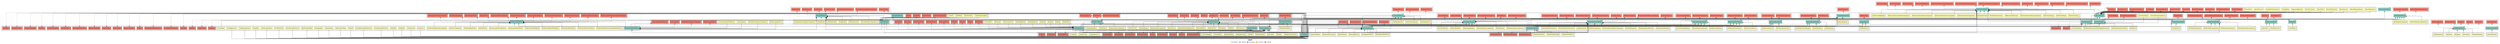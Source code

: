 digraph dependencies { node [shape="rect", style="filled", colorscheme=set312]; ranksep=0.4; compound=false; remincross=true; splines=true; splines=ortho; rankdir=LR; rankdir=TB; rankdir=BT; label=<<table BORDER="0"> <tr> <td colspan="5" align="center"><b>Legend</b></td> </tr> <tr> <td> <table BORDER="0"> <tr> <td bgcolor="#ffffb3" width="20"></td> <td>  Declarations</td> </tr> </table> </td> <td> <table BORDER="0"> <tr> <td bgcolor="#8dd3c7" width="20"></td> <td>  Module</td> </tr> </table> </td> <td> <table BORDER="0"> <tr> <td bgcolor="#80b1d3" width="20"></td> <td>  Bootstrap</td> </tr> </table> </td> <td> <table BORDER="0"> <tr> <td bgcolor="#fdb462" width="20"></td> <td>  Providers</td> </tr> </table> </td> <td> <table BORDER="0"> <tr> <td bgcolor="#fb8072" width="20"></td> <td>  Exports</td> </tr> </table> </td> </tr></table>>; ratio=compress; fontname="sans-serif";  subgraph "cluster_BsActionModule" { label=""; style="dotted";node [shape="folder", fillcolor=1]; subgraph cluster_BsActionModule_declarations { style="solid";node [style="filled", shape="rect"]; node [fillcolor=2]; "BsActionButtons"; node [fillcolor=2]; "BsActionItem"; node [fillcolor=2]; "BsActionItemContent"; node [fillcolor=2]; "BsActionMenu"; node [fillcolor=2]; "BsDropdownDirective"; node [fillcolor=2]; "BsDropdownMenu"; }  "BsActionButtons" -> "BsActionModule" [style="solid", lhead="cluster_BsActionModule" ltail="cluster_BsActionModule_declarations"]; subgraph "cluster_BsActionModule_BsActionButtons_providers" { style="solid";  }  "BsActionItem" -> "BsActionModule" [style="solid", lhead="cluster_BsActionModule" ltail="cluster_BsActionModule_declarations"]; subgraph "cluster_BsActionModule_BsActionItem_providers" { style="solid";  }  "BsActionItemContent" -> "BsActionModule" [style="solid", lhead="cluster_BsActionModule" ltail="cluster_BsActionModule_declarations"]; subgraph "cluster_BsActionModule_BsActionItemContent_providers" { style="solid";  }  "BsActionMenu" -> "BsActionModule" [style="solid", lhead="cluster_BsActionModule" ltail="cluster_BsActionModule_declarations"]; subgraph "cluster_BsActionModule_BsActionMenu_providers" { style="solid";  }  "BsDropdownDirective" -> "BsActionModule" [style="solid", lhead="cluster_BsActionModule" ltail="cluster_BsActionModule_declarations"]; subgraph "cluster_BsActionModule_BsDropdownDirective_providers" { style="solid";  }  "BsDropdownMenu" -> "BsActionModule" [style="solid", lhead="cluster_BsActionModule" ltail="cluster_BsActionModule_declarations"]; subgraph "cluster_BsActionModule_BsDropdownMenu_providers" { style="solid";  }    subgraph cluster_BsActionModule_imports { style="solid"; node [style="filled", fillcolor=1, shape="rect"];    "UtilsModule" [label="UtilsModule", shape="folder"];   }    "UtilsModule" -> "BsActionModule" [lhead="cluster_BsActionModule", ltail="cluster_BsActionModule_imports"];     subgraph cluster_BsActionModule_exports { style="solid";node [style="filled", fillcolor=4, shape="rect"];"BsActionButtons " [label="BsActionButtons ", shape="rect"]"BsActionItem " [label="BsActionItem ", shape="rect"]"BsActionMenu " [label="BsActionMenu ", shape="rect"]"BsDropdownDirective " [label="BsDropdownDirective ", shape="rect"]}  "BsActionModule" -> "BsActionButtons " [style="dashed", ltail="cluster_BsActionModule" lhead="cluster_BsActionModule_exports"];  "BsActionModule" -> "BsActionItem " [style="dashed", ltail="cluster_BsActionModule" lhead="cluster_BsActionModule_exports"];  "BsActionModule" -> "BsActionMenu " [style="dashed", ltail="cluster_BsActionModule" lhead="cluster_BsActionModule_exports"];  "BsActionModule" -> "BsDropdownDirective " [style="dashed", ltail="cluster_BsActionModule" lhead="cluster_BsActionModule_exports"];    subgraph cluster_BsActionModule_bootstrap { style="solid"; node [style="filled", fillcolor=5, shape="rect"];  }    subgraph cluster_BsActionModule_providers { style="solid"; node [style="filled", fillcolor=6, shape="rect"];   }     }  subgraph "cluster_BsAdvancedModule" { label=""; style="dotted";node [shape="folder", fillcolor=1]; subgraph cluster_BsAdvancedModule_declarations { style="solid";node [style="filled", shape="rect"]; node [fillcolor=2]; "BsAdvancedFormAutocomplete"; node [fillcolor=2]; "BsAdvancedFormAutocompleteMultiInput"; node [fillcolor=2]; "BsAdvancedFormCheckbox"; node [fillcolor=2]; "BsAdvancedFormInput"; node [fillcolor=2]; "BsAdvancedFormMultiInput"; node [fillcolor=2]; "BsAdvancedFormRange"; node [fillcolor=2]; "BsAdvancedFormSelect"; node [fillcolor=2]; "BsAdvancedFormValidation"; node [fillcolor=2]; "BsDatePicker"; node [fillcolor=2]; "BsDateRangePicker"; node [fillcolor=2]; "BsSelectComponent"; }  "BsAdvancedFormAutocomplete" -> "BsAdvancedModule" [style="solid", lhead="cluster_BsAdvancedModule" ltail="cluster_BsAdvancedModule_declarations"]; subgraph "cluster_BsAdvancedModule_BsAdvancedFormAutocomplete_providers" { style="solid";  }  "BsAdvancedFormAutocompleteMultiInput" -> "BsAdvancedModule" [style="solid", lhead="cluster_BsAdvancedModule" ltail="cluster_BsAdvancedModule_declarations"]; subgraph "cluster_BsAdvancedModule_BsAdvancedFormAutocompleteMultiInput_providers" { style="solid";  }  "BsAdvancedFormCheckbox" -> "BsAdvancedModule" [style="solid", lhead="cluster_BsAdvancedModule" ltail="cluster_BsAdvancedModule_declarations"]; subgraph "cluster_BsAdvancedModule_BsAdvancedFormCheckbox_providers" { style="solid";  }  "BsAdvancedFormInput" -> "BsAdvancedModule" [style="solid", lhead="cluster_BsAdvancedModule" ltail="cluster_BsAdvancedModule_declarations"]; subgraph "cluster_BsAdvancedModule_BsAdvancedFormInput_providers" { style="solid";  }  "BsAdvancedFormMultiInput" -> "BsAdvancedModule" [style="solid", lhead="cluster_BsAdvancedModule" ltail="cluster_BsAdvancedModule_declarations"]; subgraph "cluster_BsAdvancedModule_BsAdvancedFormMultiInput_providers" { style="solid";  }  "BsAdvancedFormRange" -> "BsAdvancedModule" [style="solid", lhead="cluster_BsAdvancedModule" ltail="cluster_BsAdvancedModule_declarations"]; subgraph "cluster_BsAdvancedModule_BsAdvancedFormRange_providers" { style="solid";  }  "BsAdvancedFormSelect" -> "BsAdvancedModule" [style="solid", lhead="cluster_BsAdvancedModule" ltail="cluster_BsAdvancedModule_declarations"]; subgraph "cluster_BsAdvancedModule_BsAdvancedFormSelect_providers" { style="solid";  }  "BsAdvancedFormValidation" -> "BsAdvancedModule" [style="solid", lhead="cluster_BsAdvancedModule" ltail="cluster_BsAdvancedModule_declarations"]; subgraph "cluster_BsAdvancedModule_BsAdvancedFormValidation_providers" { style="solid";  }  "BsDatePicker" -> "BsAdvancedModule" [style="solid", lhead="cluster_BsAdvancedModule" ltail="cluster_BsAdvancedModule_declarations"]; subgraph "cluster_BsAdvancedModule_BsDatePicker_providers" { style="solid";  }  "BsDateRangePicker" -> "BsAdvancedModule" [style="solid", lhead="cluster_BsAdvancedModule" ltail="cluster_BsAdvancedModule_declarations"]; subgraph "cluster_BsAdvancedModule_BsDateRangePicker_providers" { style="solid";  }  "BsSelectComponent" -> "BsAdvancedModule" [style="solid", lhead="cluster_BsAdvancedModule" ltail="cluster_BsAdvancedModule_declarations"]; subgraph "cluster_BsAdvancedModule_BsSelectComponent_providers" { style="solid";  }    subgraph cluster_BsAdvancedModule_imports { style="solid"; node [style="filled", fillcolor=1, shape="rect"];    "BsAutocompleteModule" [label="BsAutocompleteModule", shape="folder"];    "UtilsModule" [label="UtilsModule", shape="folder"];   }    "BsAutocompleteModule" -> "BsAdvancedModule" [lhead="cluster_BsAdvancedModule", ltail="cluster_BsAdvancedModule_imports"];    "UtilsModule" -> "BsAdvancedModule" [lhead="cluster_BsAdvancedModule", ltail="cluster_BsAdvancedModule_imports"];     subgraph cluster_BsAdvancedModule_exports { style="solid";node [style="filled", fillcolor=4, shape="rect"];"BsAdvancedFormAutocomplete " [label="BsAdvancedFormAutocomplete ", shape="rect"]"BsAdvancedFormAutocompleteMultiInput " [label="BsAdvancedFormAutocompleteMultiInput ", shape="rect"]"BsAdvancedFormCheckbox " [label="BsAdvancedFormCheckbox ", shape="rect"]"BsAdvancedFormInput " [label="BsAdvancedFormInput ", shape="rect"]"BsAdvancedFormMultiInput " [label="BsAdvancedFormMultiInput ", shape="rect"]"BsAdvancedFormRange " [label="BsAdvancedFormRange ", shape="rect"]"BsAdvancedFormSelect " [label="BsAdvancedFormSelect ", shape="rect"]"BsAdvancedFormValidation " [label="BsAdvancedFormValidation ", shape="rect"]"BsDatePicker " [label="BsDatePicker ", shape="rect"]"BsDateRangePicker " [label="BsDateRangePicker ", shape="rect"]"BsSelectComponent " [label="BsSelectComponent ", shape="rect"]}  "BsAdvancedModule" -> "BsAdvancedFormAutocomplete " [style="dashed", ltail="cluster_BsAdvancedModule" lhead="cluster_BsAdvancedModule_exports"];  "BsAdvancedModule" -> "BsAdvancedFormAutocompleteMultiInput " [style="dashed", ltail="cluster_BsAdvancedModule" lhead="cluster_BsAdvancedModule_exports"];  "BsAdvancedModule" -> "BsAdvancedFormCheckbox " [style="dashed", ltail="cluster_BsAdvancedModule" lhead="cluster_BsAdvancedModule_exports"];  "BsAdvancedModule" -> "BsAdvancedFormInput " [style="dashed", ltail="cluster_BsAdvancedModule" lhead="cluster_BsAdvancedModule_exports"];  "BsAdvancedModule" -> "BsAdvancedFormMultiInput " [style="dashed", ltail="cluster_BsAdvancedModule" lhead="cluster_BsAdvancedModule_exports"];  "BsAdvancedModule" -> "BsAdvancedFormRange " [style="dashed", ltail="cluster_BsAdvancedModule" lhead="cluster_BsAdvancedModule_exports"];  "BsAdvancedModule" -> "BsAdvancedFormSelect " [style="dashed", ltail="cluster_BsAdvancedModule" lhead="cluster_BsAdvancedModule_exports"];  "BsAdvancedModule" -> "BsAdvancedFormValidation " [style="dashed", ltail="cluster_BsAdvancedModule" lhead="cluster_BsAdvancedModule_exports"];  "BsAdvancedModule" -> "BsDatePicker " [style="dashed", ltail="cluster_BsAdvancedModule" lhead="cluster_BsAdvancedModule_exports"];  "BsAdvancedModule" -> "BsDateRangePicker " [style="dashed", ltail="cluster_BsAdvancedModule" lhead="cluster_BsAdvancedModule_exports"];  "BsAdvancedModule" -> "BsSelectComponent " [style="dashed", ltail="cluster_BsAdvancedModule" lhead="cluster_BsAdvancedModule_exports"];    subgraph cluster_BsAdvancedModule_bootstrap { style="solid"; node [style="filled", fillcolor=5, shape="rect"];  }    subgraph cluster_BsAdvancedModule_providers { style="solid"; node [style="filled", fillcolor=6, shape="rect"];   }     }  subgraph "cluster_BsAlertsModule" { label=""; style="dotted";node [shape="folder", fillcolor=1]; subgraph cluster_BsAlertsModule_declarations { style="solid";node [style="filled", shape="rect"]; node [fillcolor=2]; "BsAlertsMenuComponent"; node [fillcolor=2]; "BsEditAlert"; node [fillcolor=2]; "BsManageAlerts"; }  "BsAlertsMenuComponent" -> "BsAlertsModule" [style="solid", lhead="cluster_BsAlertsModule" ltail="cluster_BsAlertsModule_declarations"]; subgraph "cluster_BsAlertsModule_BsAlertsMenuComponent_providers" { style="solid";  }  "BsEditAlert" -> "BsAlertsModule" [style="solid", lhead="cluster_BsAlertsModule" ltail="cluster_BsAlertsModule_declarations"]; subgraph "cluster_BsAlertsModule_BsEditAlert_providers" { style="solid";  }  "BsManageAlerts" -> "BsAlertsModule" [style="solid", lhead="cluster_BsAlertsModule" ltail="cluster_BsAlertsModule_declarations"]; subgraph "cluster_BsAlertsModule_BsManageAlerts_providers" { style="solid";  }    subgraph cluster_BsAlertsModule_imports { style="solid"; node [style="filled", fillcolor=1, shape="rect"];    "BsActionModule" [label="BsActionModule", shape="folder"];    "BsModalModule" [label="BsModalModule", shape="folder"];    "UtilsModule" [label="UtilsModule", shape="folder"];   }    "BsActionModule" -> "BsAlertsModule" [lhead="cluster_BsAlertsModule", ltail="cluster_BsAlertsModule_imports"];    "BsModalModule" -> "BsAlertsModule" [lhead="cluster_BsAlertsModule", ltail="cluster_BsAlertsModule_imports"];    "UtilsModule" -> "BsAlertsModule" [lhead="cluster_BsAlertsModule", ltail="cluster_BsAlertsModule_imports"];     subgraph cluster_BsAlertsModule_exports { style="solid";node [style="filled", fillcolor=4, shape="rect"];"BsAlertsMenuComponent " [label="BsAlertsMenuComponent ", shape="rect"]"BsEditAlert " [label="BsEditAlert ", shape="rect"]"BsManageAlerts " [label="BsManageAlerts ", shape="rect"]}  "BsAlertsModule" -> "BsAlertsMenuComponent " [style="dashed", ltail="cluster_BsAlertsModule" lhead="cluster_BsAlertsModule_exports"];  "BsAlertsModule" -> "BsEditAlert " [style="dashed", ltail="cluster_BsAlertsModule" lhead="cluster_BsAlertsModule_exports"];  "BsAlertsModule" -> "BsManageAlerts " [style="dashed", ltail="cluster_BsAlertsModule" lhead="cluster_BsAlertsModule_exports"];    subgraph cluster_BsAlertsModule_bootstrap { style="solid"; node [style="filled", fillcolor=5, shape="rect"];  }    subgraph cluster_BsAlertsModule_providers { style="solid"; node [style="filled", fillcolor=6, shape="rect"];   }     }  subgraph "cluster_BsAutocompleteModule" { label=""; style="dotted";node [shape="folder", fillcolor=1]; subgraph cluster_BsAutocompleteModule_declarations { style="solid";node [style="filled", shape="rect"]; node [fillcolor=2]; "Autocomplete"; node [fillcolor=2]; "AutocompleteFieldSearch"; node [fillcolor=2]; "BsAutocompleteList"; node [fillcolor=2]; "BsFieldSearchItemsComponent"; }  "Autocomplete" -> "BsAutocompleteModule" [style="solid", lhead="cluster_BsAutocompleteModule" ltail="cluster_BsAutocompleteModule_declarations"]; subgraph "cluster_BsAutocompleteModule_Autocomplete_providers" { style="solid";  }  "AutocompleteFieldSearch" -> "BsAutocompleteModule" [style="solid", lhead="cluster_BsAutocompleteModule" ltail="cluster_BsAutocompleteModule_declarations"]; subgraph "cluster_BsAutocompleteModule_AutocompleteFieldSearch_providers" { style="solid";  }  "BsAutocompleteList" -> "BsAutocompleteModule" [style="solid", lhead="cluster_BsAutocompleteModule" ltail="cluster_BsAutocompleteModule_declarations"]; subgraph "cluster_BsAutocompleteModule_BsAutocompleteList_providers" { style="solid";  }  "BsFieldSearchItemsComponent" -> "BsAutocompleteModule" [style="solid", lhead="cluster_BsAutocompleteModule" ltail="cluster_BsAutocompleteModule_declarations"]; subgraph "cluster_BsAutocompleteModule_BsFieldSearchItemsComponent_providers" { style="solid";  }    subgraph cluster_BsAutocompleteModule_imports { style="solid"; node [style="filled", fillcolor=1, shape="rect"];    "UtilsModule" [label="UtilsModule", shape="folder"];   }    "UtilsModule" -> "BsAutocompleteModule" [lhead="cluster_BsAutocompleteModule", ltail="cluster_BsAutocompleteModule_imports"];     subgraph cluster_BsAutocompleteModule_exports { style="solid";node [style="filled", fillcolor=4, shape="rect"];"Autocomplete " [label="Autocomplete ", shape="rect"]"AutocompleteFieldSearch " [label="AutocompleteFieldSearch ", shape="rect"]"BsAutocompleteList " [label="BsAutocompleteList ", shape="rect"]"BsFieldSearchItemsComponent " [label="BsFieldSearchItemsComponent ", shape="rect"]}  "BsAutocompleteModule" -> "Autocomplete " [style="dashed", ltail="cluster_BsAutocompleteModule" lhead="cluster_BsAutocompleteModule_exports"];  "BsAutocompleteModule" -> "AutocompleteFieldSearch " [style="dashed", ltail="cluster_BsAutocompleteModule" lhead="cluster_BsAutocompleteModule_exports"];  "BsAutocompleteModule" -> "BsAutocompleteList " [style="dashed", ltail="cluster_BsAutocompleteModule" lhead="cluster_BsAutocompleteModule_exports"];  "BsAutocompleteModule" -> "BsFieldSearchItemsComponent " [style="dashed", ltail="cluster_BsAutocompleteModule" lhead="cluster_BsAutocompleteModule_exports"];    subgraph cluster_BsAutocompleteModule_bootstrap { style="solid"; node [style="filled", fillcolor=5, shape="rect"];  }    subgraph cluster_BsAutocompleteModule_providers { style="solid"; node [style="filled", fillcolor=6, shape="rect"];   }     }  subgraph "cluster_BsBasketsModule" { label=""; style="dotted";node [shape="folder", fillcolor=1]; subgraph cluster_BsBasketsModule_declarations { style="solid";node [style="filled", shape="rect"]; node [fillcolor=2]; "BsBasketsMenuComponent"; node [fillcolor=2]; "BsEditBasket"; node [fillcolor=2]; "BsFacetBasketsComponent"; node [fillcolor=2]; "BsManageBaskets"; node [fillcolor=2]; "BsResultBaskets"; node [fillcolor=2]; "BsSelectBasket"; }  "BsBasketsMenuComponent" -> "BsBasketsModule" [style="solid", lhead="cluster_BsBasketsModule" ltail="cluster_BsBasketsModule_declarations"]; subgraph "cluster_BsBasketsModule_BsBasketsMenuComponent_providers" { style="solid";  }  "BsEditBasket" -> "BsBasketsModule" [style="solid", lhead="cluster_BsBasketsModule" ltail="cluster_BsBasketsModule_declarations"]; subgraph "cluster_BsBasketsModule_BsEditBasket_providers" { style="solid";  }  "BsFacetBasketsComponent" -> "BsBasketsModule" [style="solid", lhead="cluster_BsBasketsModule" ltail="cluster_BsBasketsModule_declarations"]; subgraph "cluster_BsBasketsModule_BsFacetBasketsComponent_providers" { style="solid";  }  "BsManageBaskets" -> "BsBasketsModule" [style="solid", lhead="cluster_BsBasketsModule" ltail="cluster_BsBasketsModule_declarations"]; subgraph "cluster_BsBasketsModule_BsManageBaskets_providers" { style="solid";  }  "BsResultBaskets" -> "BsBasketsModule" [style="solid", lhead="cluster_BsBasketsModule" ltail="cluster_BsBasketsModule_declarations"]; subgraph "cluster_BsBasketsModule_BsResultBaskets_providers" { style="solid";  }  "BsSelectBasket" -> "BsBasketsModule" [style="solid", lhead="cluster_BsBasketsModule" ltail="cluster_BsBasketsModule_declarations"]; subgraph "cluster_BsBasketsModule_BsSelectBasket_providers" { style="solid";  }    subgraph cluster_BsBasketsModule_imports { style="solid"; node [style="filled", fillcolor=1, shape="rect"];    "BsActionModule" [label="BsActionModule", shape="folder"];    "BsModalModule" [label="BsModalModule", shape="folder"];    "BsSelectionModule" [label="BsSelectionModule", shape="folder"];    "UtilsModule" [label="UtilsModule", shape="folder"];   }    "BsActionModule" -> "BsBasketsModule" [lhead="cluster_BsBasketsModule", ltail="cluster_BsBasketsModule_imports"];    "BsModalModule" -> "BsBasketsModule" [lhead="cluster_BsBasketsModule", ltail="cluster_BsBasketsModule_imports"];    "BsSelectionModule" -> "BsBasketsModule" [lhead="cluster_BsBasketsModule", ltail="cluster_BsBasketsModule_imports"];    "UtilsModule" -> "BsBasketsModule" [lhead="cluster_BsBasketsModule", ltail="cluster_BsBasketsModule_imports"];     subgraph cluster_BsBasketsModule_exports { style="solid";node [style="filled", fillcolor=4, shape="rect"];"BsBasketsMenuComponent " [label="BsBasketsMenuComponent ", shape="rect"]"BsEditBasket " [label="BsEditBasket ", shape="rect"]"BsFacetBasketsComponent " [label="BsFacetBasketsComponent ", shape="rect"]"BsManageBaskets " [label="BsManageBaskets ", shape="rect"]"BsResultBaskets " [label="BsResultBaskets ", shape="rect"]"BsSelectBasket " [label="BsSelectBasket ", shape="rect"]}  "BsBasketsModule" -> "BsBasketsMenuComponent " [style="dashed", ltail="cluster_BsBasketsModule" lhead="cluster_BsBasketsModule_exports"];  "BsBasketsModule" -> "BsEditBasket " [style="dashed", ltail="cluster_BsBasketsModule" lhead="cluster_BsBasketsModule_exports"];  "BsBasketsModule" -> "BsFacetBasketsComponent " [style="dashed", ltail="cluster_BsBasketsModule" lhead="cluster_BsBasketsModule_exports"];  "BsBasketsModule" -> "BsManageBaskets " [style="dashed", ltail="cluster_BsBasketsModule" lhead="cluster_BsBasketsModule_exports"];  "BsBasketsModule" -> "BsResultBaskets " [style="dashed", ltail="cluster_BsBasketsModule" lhead="cluster_BsBasketsModule_exports"];  "BsBasketsModule" -> "BsSelectBasket " [style="dashed", ltail="cluster_BsBasketsModule" lhead="cluster_BsBasketsModule_exports"];    subgraph cluster_BsBasketsModule_bootstrap { style="solid"; node [style="filled", fillcolor=5, shape="rect"];  }    subgraph cluster_BsBasketsModule_providers { style="solid"; node [style="filled", fillcolor=6, shape="rect"];   }     }  subgraph "cluster_BsFacetModule" { label=""; style="dotted";node [shape="folder", fillcolor=1]; subgraph cluster_BsFacetModule_declarations { style="solid";node [style="filled", shape="rect"]; node [fillcolor=2]; "BsFacetBar"; node [fillcolor=2]; "BsFacetCard"; node [fillcolor=2]; "BsFacetFilters"; node [fillcolor=2]; "BsFacetFiltersBackground"; node [fillcolor=2]; "BsFacetList"; node [fillcolor=2]; "BsFacetMultiComponent"; node [fillcolor=2]; "BsFacetRange"; node [fillcolor=2]; "BsFacetTree"; node [fillcolor=2]; "BsMySearch"; node [fillcolor=2]; "BsRefine"; }  "BsFacetBar" -> "BsFacetModule" [style="solid", lhead="cluster_BsFacetModule" ltail="cluster_BsFacetModule_declarations"]; subgraph "cluster_BsFacetModule_BsFacetBar_providers" { style="solid";  }  "BsFacetCard" -> "BsFacetModule" [style="solid", lhead="cluster_BsFacetModule" ltail="cluster_BsFacetModule_declarations"]; subgraph "cluster_BsFacetModule_BsFacetCard_providers" { style="solid";  }  "BsFacetFilters" -> "BsFacetModule" [style="solid", lhead="cluster_BsFacetModule" ltail="cluster_BsFacetModule_declarations"]; subgraph "cluster_BsFacetModule_BsFacetFilters_providers" { style="solid";  }  "BsFacetFiltersBackground" -> "BsFacetModule" [style="solid", lhead="cluster_BsFacetModule" ltail="cluster_BsFacetModule_declarations"]; subgraph "cluster_BsFacetModule_BsFacetFiltersBackground_providers" { style="solid";  }  "BsFacetList" -> "BsFacetModule" [style="solid", lhead="cluster_BsFacetModule" ltail="cluster_BsFacetModule_declarations"]; subgraph "cluster_BsFacetModule_BsFacetList_providers" { style="solid";  }  "BsFacetMultiComponent" -> "BsFacetModule" [style="solid", lhead="cluster_BsFacetModule" ltail="cluster_BsFacetModule_declarations"]; subgraph "cluster_BsFacetModule_BsFacetMultiComponent_providers" { style="solid";  }  "BsFacetRange" -> "BsFacetModule" [style="solid", lhead="cluster_BsFacetModule" ltail="cluster_BsFacetModule_declarations"]; subgraph "cluster_BsFacetModule_BsFacetRange_providers" { style="solid";  }  "BsFacetTree" -> "BsFacetModule" [style="solid", lhead="cluster_BsFacetModule" ltail="cluster_BsFacetModule_declarations"]; subgraph "cluster_BsFacetModule_BsFacetTree_providers" { style="solid";  }  "BsMySearch" -> "BsFacetModule" [style="solid", lhead="cluster_BsFacetModule" ltail="cluster_BsFacetModule_declarations"]; subgraph "cluster_BsFacetModule_BsMySearch_providers" { style="solid";  }  "BsRefine" -> "BsFacetModule" [style="solid", lhead="cluster_BsFacetModule" ltail="cluster_BsFacetModule_declarations"]; subgraph "cluster_BsFacetModule_BsRefine_providers" { style="solid";  }    subgraph cluster_BsFacetModule_imports { style="solid"; node [style="filled", fillcolor=1, shape="rect"];    "BsActionModule" [label="BsActionModule", shape="folder"];    "BsAutocompleteModule" [label="BsAutocompleteModule", shape="folder"];    "BsSearchModule" [label="BsSearchModule", shape="folder"];    "CollapseModule" [label="CollapseModule", shape="folder"];    "UtilsModule" [label="UtilsModule", shape="folder"];   }    "BsActionModule" -> "BsFacetModule" [lhead="cluster_BsFacetModule", ltail="cluster_BsFacetModule_imports"];    "BsAutocompleteModule" -> "BsFacetModule" [lhead="cluster_BsFacetModule", ltail="cluster_BsFacetModule_imports"];    "BsSearchModule" -> "BsFacetModule" [lhead="cluster_BsFacetModule", ltail="cluster_BsFacetModule_imports"];    "CollapseModule" -> "BsFacetModule" [lhead="cluster_BsFacetModule", ltail="cluster_BsFacetModule_imports"];    "UtilsModule" -> "BsFacetModule" [lhead="cluster_BsFacetModule", ltail="cluster_BsFacetModule_imports"];     subgraph cluster_BsFacetModule_exports { style="solid";node [style="filled", fillcolor=4, shape="rect"];"BsFacetBar " [label="BsFacetBar ", shape="rect"]"BsFacetCard " [label="BsFacetCard ", shape="rect"]"BsFacetFilters " [label="BsFacetFilters ", shape="rect"]"BsFacetList " [label="BsFacetList ", shape="rect"]"BsFacetMultiComponent " [label="BsFacetMultiComponent ", shape="rect"]"BsFacetRange " [label="BsFacetRange ", shape="rect"]"BsFacetTree " [label="BsFacetTree ", shape="rect"]"BsMySearch " [label="BsMySearch ", shape="rect"]"BsRefine " [label="BsRefine ", shape="rect"]}  "BsFacetModule" -> "BsFacetBar " [style="dashed", ltail="cluster_BsFacetModule" lhead="cluster_BsFacetModule_exports"];  "BsFacetModule" -> "BsFacetCard " [style="dashed", ltail="cluster_BsFacetModule" lhead="cluster_BsFacetModule_exports"];  "BsFacetModule" -> "BsFacetFilters " [style="dashed", ltail="cluster_BsFacetModule" lhead="cluster_BsFacetModule_exports"];  "BsFacetModule" -> "BsFacetList " [style="dashed", ltail="cluster_BsFacetModule" lhead="cluster_BsFacetModule_exports"];  "BsFacetModule" -> "BsFacetMultiComponent " [style="dashed", ltail="cluster_BsFacetModule" lhead="cluster_BsFacetModule_exports"];  "BsFacetModule" -> "BsFacetRange " [style="dashed", ltail="cluster_BsFacetModule" lhead="cluster_BsFacetModule_exports"];  "BsFacetModule" -> "BsFacetTree " [style="dashed", ltail="cluster_BsFacetModule" lhead="cluster_BsFacetModule_exports"];  "BsFacetModule" -> "BsMySearch " [style="dashed", ltail="cluster_BsFacetModule" lhead="cluster_BsFacetModule_exports"];  "BsFacetModule" -> "BsRefine " [style="dashed", ltail="cluster_BsFacetModule" lhead="cluster_BsFacetModule_exports"];    subgraph cluster_BsFacetModule_bootstrap { style="solid"; node [style="filled", fillcolor=5, shape="rect"];  }    subgraph cluster_BsFacetModule_providers { style="solid"; node [style="filled", fillcolor=6, shape="rect"];   }     }  subgraph "cluster_BsFeedbackModule" { label=""; style="dotted";node [shape="folder", fillcolor=1]; subgraph cluster_BsFeedbackModule_declarations { style="solid";node [style="filled", shape="rect"]; node [fillcolor=2]; "BsFeedbackMenu"; }  "BsFeedbackMenu" -> "BsFeedbackModule" [style="solid", lhead="cluster_BsFeedbackModule" ltail="cluster_BsFeedbackModule_declarations"]; subgraph "cluster_BsFeedbackModule_BsFeedbackMenu_providers" { style="solid";  }    subgraph cluster_BsFeedbackModule_imports { style="solid"; node [style="filled", fillcolor=1, shape="rect"];    "BsActionModule" [label="BsActionModule", shape="folder"];    "BsModalModule" [label="BsModalModule", shape="folder"];   }    "BsActionModule" -> "BsFeedbackModule" [lhead="cluster_BsFeedbackModule", ltail="cluster_BsFeedbackModule_imports"];    "BsModalModule" -> "BsFeedbackModule" [lhead="cluster_BsFeedbackModule", ltail="cluster_BsFeedbackModule_imports"];     subgraph cluster_BsFeedbackModule_exports { style="solid";node [style="filled", fillcolor=4, shape="rect"];"BsFeedbackMenu " [label="BsFeedbackMenu ", shape="rect"]}  "BsFeedbackModule" -> "BsFeedbackMenu " [style="dashed", ltail="cluster_BsFeedbackModule" lhead="cluster_BsFeedbackModule_exports"];    subgraph cluster_BsFeedbackModule_bootstrap { style="solid"; node [style="filled", fillcolor=5, shape="rect"];  }    subgraph cluster_BsFeedbackModule_providers { style="solid"; node [style="filled", fillcolor=6, shape="rect"];   }     }  subgraph "cluster_BsHeatmapModule" { label=""; style="dotted";node [shape="folder", fillcolor=1]; subgraph cluster_BsHeatmapModule_declarations { style="solid";node [style="filled", shape="rect"]; node [fillcolor=2]; "BsFacetHeatmapComponent"; node [fillcolor=2]; "BsHeatmapComponent"; node [fillcolor=2]; "BsResultsHeatmapView"; node [fillcolor=2]; "BsTooltipComponent"; }  "BsFacetHeatmapComponent" -> "BsHeatmapModule" [style="solid", lhead="cluster_BsHeatmapModule" ltail="cluster_BsHeatmapModule_declarations"]; subgraph "cluster_BsHeatmapModule_BsFacetHeatmapComponent_providers" { style="solid";  }  "BsHeatmapComponent" -> "BsHeatmapModule" [style="solid", lhead="cluster_BsHeatmapModule" ltail="cluster_BsHeatmapModule_declarations"]; subgraph "cluster_BsHeatmapModule_BsHeatmapComponent_providers" { style="solid";  }  "BsResultsHeatmapView" -> "BsHeatmapModule" [style="solid", lhead="cluster_BsHeatmapModule" ltail="cluster_BsHeatmapModule_declarations"]; subgraph "cluster_BsHeatmapModule_BsResultsHeatmapView_providers" { style="solid";  }  "BsTooltipComponent" -> "BsHeatmapModule" [style="solid", lhead="cluster_BsHeatmapModule" ltail="cluster_BsHeatmapModule_declarations"]; subgraph "cluster_BsHeatmapModule_BsTooltipComponent_providers" { style="solid";  }    subgraph cluster_BsHeatmapModule_imports { style="solid"; node [style="filled", fillcolor=1, shape="rect"];    "BsActionModule" [label="BsActionModule", shape="folder"];    "BsSelectionModule" [label="BsSelectionModule", shape="folder"];   }    "BsActionModule" -> "BsHeatmapModule" [lhead="cluster_BsHeatmapModule", ltail="cluster_BsHeatmapModule_imports"];    "BsSelectionModule" -> "BsHeatmapModule" [lhead="cluster_BsHeatmapModule", ltail="cluster_BsHeatmapModule_imports"];     subgraph cluster_BsHeatmapModule_exports { style="solid";node [style="filled", fillcolor=4, shape="rect"];"BsFacetHeatmapComponent " [label="BsFacetHeatmapComponent ", shape="rect"]"BsHeatmapComponent " [label="BsHeatmapComponent ", shape="rect"]"BsResultsHeatmapView " [label="BsResultsHeatmapView ", shape="rect"]"BsTooltipComponent " [label="BsTooltipComponent ", shape="rect"]}  "BsHeatmapModule" -> "BsFacetHeatmapComponent " [style="dashed", ltail="cluster_BsHeatmapModule" lhead="cluster_BsHeatmapModule_exports"];  "BsHeatmapModule" -> "BsHeatmapComponent " [style="dashed", ltail="cluster_BsHeatmapModule" lhead="cluster_BsHeatmapModule_exports"];  "BsHeatmapModule" -> "BsResultsHeatmapView " [style="dashed", ltail="cluster_BsHeatmapModule" lhead="cluster_BsHeatmapModule_exports"];  "BsHeatmapModule" -> "BsTooltipComponent " [style="dashed", ltail="cluster_BsHeatmapModule" lhead="cluster_BsHeatmapModule_exports"];    subgraph cluster_BsHeatmapModule_bootstrap { style="solid"; node [style="filled", fillcolor=5, shape="rect"];  }    subgraph cluster_BsHeatmapModule_providers { style="solid"; node [style="filled", fillcolor=6, shape="rect"];   }     }  subgraph "cluster_BsLabelsModule" { label=""; style="dotted";node [shape="folder", fillcolor=1]; subgraph cluster_BsLabelsModule_declarations { style="solid";node [style="filled", shape="rect"]; node [fillcolor=2]; "BsAddLabel"; node [fillcolor=2]; "BsDeleteLabel"; node [fillcolor=2]; "BsEditLabel"; node [fillcolor=2]; "BsLabelsAutocompleteComponent"; node [fillcolor=2]; "BsLabelsMenuComponent"; node [fillcolor=2]; "BsRenameLabel"; }  "BsAddLabel" -> "BsLabelsModule" [style="solid", lhead="cluster_BsLabelsModule" ltail="cluster_BsLabelsModule_declarations"]; subgraph "cluster_BsLabelsModule_BsAddLabel_providers" { style="solid";  }  "BsDeleteLabel" -> "BsLabelsModule" [style="solid", lhead="cluster_BsLabelsModule" ltail="cluster_BsLabelsModule_declarations"]; subgraph "cluster_BsLabelsModule_BsDeleteLabel_providers" { style="solid";  }  "BsEditLabel" -> "BsLabelsModule" [style="solid", lhead="cluster_BsLabelsModule" ltail="cluster_BsLabelsModule_declarations"]; subgraph "cluster_BsLabelsModule_BsEditLabel_providers" { style="solid";  }  "BsLabelsAutocompleteComponent" -> "BsLabelsModule" [style="solid", lhead="cluster_BsLabelsModule" ltail="cluster_BsLabelsModule_declarations"]; subgraph "cluster_BsLabelsModule_BsLabelsAutocompleteComponent_providers" { style="solid";  }  "BsLabelsMenuComponent" -> "BsLabelsModule" [style="solid", lhead="cluster_BsLabelsModule" ltail="cluster_BsLabelsModule_declarations"]; subgraph "cluster_BsLabelsModule_BsLabelsMenuComponent_providers" { style="solid";  }  "BsRenameLabel" -> "BsLabelsModule" [style="solid", lhead="cluster_BsLabelsModule" ltail="cluster_BsLabelsModule_declarations"]; subgraph "cluster_BsLabelsModule_BsRenameLabel_providers" { style="solid";  }    subgraph cluster_BsLabelsModule_imports { style="solid"; node [style="filled", fillcolor=1, shape="rect"];    "BsActionModule" [label="BsActionModule", shape="folder"];    "BsAutocompleteModule" [label="BsAutocompleteModule", shape="folder"];    "BsModalModule" [label="BsModalModule", shape="folder"];    "BsSelectionModule" [label="BsSelectionModule", shape="folder"];    "LabelsModule" [label="LabelsModule", shape="folder"];    "UtilsModule" [label="UtilsModule", shape="folder"];   }    "BsActionModule" -> "BsLabelsModule" [lhead="cluster_BsLabelsModule", ltail="cluster_BsLabelsModule_imports"];    "BsAutocompleteModule" -> "BsLabelsModule" [lhead="cluster_BsLabelsModule", ltail="cluster_BsLabelsModule_imports"];    "BsModalModule" -> "BsLabelsModule" [lhead="cluster_BsLabelsModule", ltail="cluster_BsLabelsModule_imports"];    "BsSelectionModule" -> "BsLabelsModule" [lhead="cluster_BsLabelsModule", ltail="cluster_BsLabelsModule_imports"];    "LabelsModule" -> "BsLabelsModule" [lhead="cluster_BsLabelsModule", ltail="cluster_BsLabelsModule_imports"];    "UtilsModule" -> "BsLabelsModule" [lhead="cluster_BsLabelsModule", ltail="cluster_BsLabelsModule_imports"];     subgraph cluster_BsLabelsModule_exports { style="solid";node [style="filled", fillcolor=4, shape="rect"];"BsAddLabel " [label="BsAddLabel ", shape="rect"]"BsDeleteLabel " [label="BsDeleteLabel ", shape="rect"]"BsEditLabel " [label="BsEditLabel ", shape="rect"]"BsLabelsAutocompleteComponent " [label="BsLabelsAutocompleteComponent ", shape="rect"]"BsLabelsMenuComponent " [label="BsLabelsMenuComponent ", shape="rect"]"BsRenameLabel " [label="BsRenameLabel ", shape="rect"]"LabelsModule " [label="LabelsModule ", shape="rect"]}  "BsLabelsModule" -> "BsAddLabel " [style="dashed", ltail="cluster_BsLabelsModule" lhead="cluster_BsLabelsModule_exports"];  "BsLabelsModule" -> "BsDeleteLabel " [style="dashed", ltail="cluster_BsLabelsModule" lhead="cluster_BsLabelsModule_exports"];  "BsLabelsModule" -> "BsEditLabel " [style="dashed", ltail="cluster_BsLabelsModule" lhead="cluster_BsLabelsModule_exports"];  "BsLabelsModule" -> "BsLabelsAutocompleteComponent " [style="dashed", ltail="cluster_BsLabelsModule" lhead="cluster_BsLabelsModule_exports"];  "BsLabelsModule" -> "BsLabelsMenuComponent " [style="dashed", ltail="cluster_BsLabelsModule" lhead="cluster_BsLabelsModule_exports"];  "BsLabelsModule" -> "BsRenameLabel " [style="dashed", ltail="cluster_BsLabelsModule" lhead="cluster_BsLabelsModule_exports"];  "BsLabelsModule" -> "LabelsModule " [style="dashed", ltail="cluster_BsLabelsModule" lhead="cluster_BsLabelsModule_exports"];    subgraph cluster_BsLabelsModule_bootstrap { style="solid"; node [style="filled", fillcolor=5, shape="rect"];  }    subgraph cluster_BsLabelsModule_providers { style="solid"; node [style="filled", fillcolor=6, shape="rect"];   }     }  subgraph "cluster_BsModalModule" { label=""; style="dotted";node [shape="folder", fillcolor=1]; subgraph cluster_BsModalModule_declarations { style="solid";node [style="filled", shape="rect"]; node [fillcolor=2]; "BsConfirm"; node [fillcolor=2]; "BsEditable"; node [fillcolor=2]; "BsHelp"; node [fillcolor=2]; "BsLogin"; node [fillcolor=2]; "BsModal"; node [fillcolor=2]; "BsModalFooter"; node [fillcolor=2]; "BsModalHeader"; node [fillcolor=2]; "BsOverrideUser"; node [fillcolor=2]; "BsPrompt"; }  "BsConfirm" -> "BsModalModule" [style="solid", lhead="cluster_BsModalModule" ltail="cluster_BsModalModule_declarations"]; subgraph "cluster_BsModalModule_BsConfirm_providers" { style="solid";  }  "BsEditable" -> "BsModalModule" [style="solid", lhead="cluster_BsModalModule" ltail="cluster_BsModalModule_declarations"]; subgraph "cluster_BsModalModule_BsEditable_providers" { style="solid";  }  "BsHelp" -> "BsModalModule" [style="solid", lhead="cluster_BsModalModule" ltail="cluster_BsModalModule_declarations"]; subgraph "cluster_BsModalModule_BsHelp_providers" { style="solid";  }  "BsLogin" -> "BsModalModule" [style="solid", lhead="cluster_BsModalModule" ltail="cluster_BsModalModule_declarations"]; subgraph "cluster_BsModalModule_BsLogin_providers" { style="solid";  }  "BsModal" -> "BsModalModule" [style="solid", lhead="cluster_BsModalModule" ltail="cluster_BsModalModule_declarations"]; subgraph "cluster_BsModalModule_BsModal_providers" { style="solid";  }  "BsModalFooter" -> "BsModalModule" [style="solid", lhead="cluster_BsModalModule" ltail="cluster_BsModalModule_declarations"]; subgraph "cluster_BsModalModule_BsModalFooter_providers" { style="solid";  }  "BsModalHeader" -> "BsModalModule" [style="solid", lhead="cluster_BsModalModule" ltail="cluster_BsModalModule_declarations"]; subgraph "cluster_BsModalModule_BsModalHeader_providers" { style="solid";  }  "BsOverrideUser" -> "BsModalModule" [style="solid", lhead="cluster_BsModalModule" ltail="cluster_BsModalModule_declarations"]; subgraph "cluster_BsModalModule_BsOverrideUser_providers" { style="solid";  }  "BsPrompt" -> "BsModalModule" [style="solid", lhead="cluster_BsModalModule" ltail="cluster_BsModalModule_declarations"]; subgraph "cluster_BsModalModule_BsPrompt_providers" { style="solid";  }    subgraph cluster_BsModalModule_imports { style="solid"; node [style="filled", fillcolor=1, shape="rect"];    "UtilsModule" [label="UtilsModule", shape="folder"];   }    "UtilsModule" -> "BsModalModule" [lhead="cluster_BsModalModule", ltail="cluster_BsModalModule_imports"];     subgraph cluster_BsModalModule_exports { style="solid";node [style="filled", fillcolor=4, shape="rect"];"BsConfirm " [label="BsConfirm ", shape="rect"]"BsEditable " [label="BsEditable ", shape="rect"]"BsHelp " [label="BsHelp ", shape="rect"]"BsLogin " [label="BsLogin ", shape="rect"]"BsModal " [label="BsModal ", shape="rect"]"BsModalFooter " [label="BsModalFooter ", shape="rect"]"BsModalHeader " [label="BsModalHeader ", shape="rect"]"BsOverrideUser " [label="BsOverrideUser ", shape="rect"]"BsPrompt " [label="BsPrompt ", shape="rect"]}  "BsModalModule" -> "BsConfirm " [style="dashed", ltail="cluster_BsModalModule" lhead="cluster_BsModalModule_exports"];  "BsModalModule" -> "BsEditable " [style="dashed", ltail="cluster_BsModalModule" lhead="cluster_BsModalModule_exports"];  "BsModalModule" -> "BsHelp " [style="dashed", ltail="cluster_BsModalModule" lhead="cluster_BsModalModule_exports"];  "BsModalModule" -> "BsLogin " [style="dashed", ltail="cluster_BsModalModule" lhead="cluster_BsModalModule_exports"];  "BsModalModule" -> "BsModal " [style="dashed", ltail="cluster_BsModalModule" lhead="cluster_BsModalModule_exports"];  "BsModalModule" -> "BsModalFooter " [style="dashed", ltail="cluster_BsModalModule" lhead="cluster_BsModalModule_exports"];  "BsModalModule" -> "BsModalHeader " [style="dashed", ltail="cluster_BsModalModule" lhead="cluster_BsModalModule_exports"];  "BsModalModule" -> "BsOverrideUser " [style="dashed", ltail="cluster_BsModalModule" lhead="cluster_BsModalModule_exports"];  "BsModalModule" -> "BsPrompt " [style="dashed", ltail="cluster_BsModalModule" lhead="cluster_BsModalModule_exports"];    subgraph cluster_BsModalModule_bootstrap { style="solid"; node [style="filled", fillcolor=5, shape="rect"];  }    subgraph cluster_BsModalModule_providers { style="solid"; node [style="filled", fillcolor=6, shape="rect"];   }     }  subgraph "cluster_BsNotificationModule" { label=""; style="dotted";node [shape="folder", fillcolor=1]; subgraph cluster_BsNotificationModule_declarations { style="solid";node [style="filled", shape="rect"]; node [fillcolor=2]; "BsNotification"; node [fillcolor=2]; "BsNotifications"; node [fillcolor=2]; "BsNotificationsManager"; }  "BsNotification" -> "BsNotificationModule" [style="solid", lhead="cluster_BsNotificationModule" ltail="cluster_BsNotificationModule_declarations"]; subgraph "cluster_BsNotificationModule_BsNotification_providers" { style="solid";  }  "BsNotifications" -> "BsNotificationModule" [style="solid", lhead="cluster_BsNotificationModule" ltail="cluster_BsNotificationModule_declarations"]; subgraph "cluster_BsNotificationModule_BsNotifications_providers" { style="solid";  }  "BsNotificationsManager" -> "BsNotificationModule" [style="solid", lhead="cluster_BsNotificationModule" ltail="cluster_BsNotificationModule_declarations"]; subgraph "cluster_BsNotificationModule_BsNotificationsManager_providers" { style="solid";  }    subgraph cluster_BsNotificationModule_imports { style="solid"; node [style="filled", fillcolor=1, shape="rect"];    "BsActionModule" [label="BsActionModule", shape="folder"];   }    "BsActionModule" -> "BsNotificationModule" [lhead="cluster_BsNotificationModule", ltail="cluster_BsNotificationModule_imports"];     subgraph cluster_BsNotificationModule_exports { style="solid";node [style="filled", fillcolor=4, shape="rect"];"BsNotifications " [label="BsNotifications ", shape="rect"]"BsNotificationsManager " [label="BsNotificationsManager ", shape="rect"]}  "BsNotificationModule" -> "BsNotifications " [style="dashed", ltail="cluster_BsNotificationModule" lhead="cluster_BsNotificationModule_exports"];  "BsNotificationModule" -> "BsNotificationsManager " [style="dashed", ltail="cluster_BsNotificationModule" lhead="cluster_BsNotificationModule_exports"];    subgraph cluster_BsNotificationModule_bootstrap { style="solid"; node [style="filled", fillcolor=5, shape="rect"];  }    subgraph cluster_BsNotificationModule_providers { style="solid"; node [style="filled", fillcolor=6, shape="rect"];   }     }  subgraph "cluster_BsPreviewModule" { label=""; style="dotted";node [shape="folder", fillcolor=1]; subgraph cluster_BsPreviewModule_declarations { style="solid";node [style="filled", shape="rect"]; node [fillcolor=2]; "BsFacetPreview"; node [fillcolor=2]; "BsFacetPreviewComponent2"; node [fillcolor=2]; "BsPreviewEntityFacetComponent"; node [fillcolor=2]; "BsPreviewEntityPanelComponent"; node [fillcolor=2]; "BsPreviewExtractsPanelComponent"; node [fillcolor=2]; "BsPreviewHighlights"; node [fillcolor=2]; "BsPreviewLinks"; node [fillcolor=2]; "BsPreviewPanel"; node [fillcolor=2]; "BsPreviewPopup"; node [fillcolor=2]; "BsPreviewSearchFormComponent"; node [fillcolor=2]; "BsResultLinkPreview"; node [fillcolor=2]; "BsSimilarDocuments"; }  "BsFacetPreview" -> "BsPreviewModule" [style="solid", lhead="cluster_BsPreviewModule" ltail="cluster_BsPreviewModule_declarations"]; subgraph "cluster_BsPreviewModule_BsFacetPreview_providers" { style="solid";  }  "BsFacetPreviewComponent2" -> "BsPreviewModule" [style="solid", lhead="cluster_BsPreviewModule" ltail="cluster_BsPreviewModule_declarations"]; subgraph "cluster_BsPreviewModule_BsFacetPreviewComponent2_providers" { style="solid";  }  "BsPreviewEntityFacetComponent" -> "BsPreviewModule" [style="solid", lhead="cluster_BsPreviewModule" ltail="cluster_BsPreviewModule_declarations"]; subgraph "cluster_BsPreviewModule_BsPreviewEntityFacetComponent_providers" { style="solid";  }  "BsPreviewEntityPanelComponent" -> "BsPreviewModule" [style="solid", lhead="cluster_BsPreviewModule" ltail="cluster_BsPreviewModule_declarations"]; subgraph "cluster_BsPreviewModule_BsPreviewEntityPanelComponent_providers" { style="solid";  }  "BsPreviewExtractsPanelComponent" -> "BsPreviewModule" [style="solid", lhead="cluster_BsPreviewModule" ltail="cluster_BsPreviewModule_declarations"]; subgraph "cluster_BsPreviewModule_BsPreviewExtractsPanelComponent_providers" { style="solid";  }  "BsPreviewHighlights" -> "BsPreviewModule" [style="solid", lhead="cluster_BsPreviewModule" ltail="cluster_BsPreviewModule_declarations"]; subgraph "cluster_BsPreviewModule_BsPreviewHighlights_providers" { style="solid";  }  "BsPreviewLinks" -> "BsPreviewModule" [style="solid", lhead="cluster_BsPreviewModule" ltail="cluster_BsPreviewModule_declarations"]; subgraph "cluster_BsPreviewModule_BsPreviewLinks_providers" { style="solid";  }  "BsPreviewPanel" -> "BsPreviewModule" [style="solid", lhead="cluster_BsPreviewModule" ltail="cluster_BsPreviewModule_declarations"]; subgraph "cluster_BsPreviewModule_BsPreviewPanel_providers" { style="solid";  }  "BsPreviewPopup" -> "BsPreviewModule" [style="solid", lhead="cluster_BsPreviewModule" ltail="cluster_BsPreviewModule_declarations"]; subgraph "cluster_BsPreviewModule_BsPreviewPopup_providers" { style="solid";  }  "BsPreviewSearchFormComponent" -> "BsPreviewModule" [style="solid", lhead="cluster_BsPreviewModule" ltail="cluster_BsPreviewModule_declarations"]; subgraph "cluster_BsPreviewModule_BsPreviewSearchFormComponent_providers" { style="solid";  }  "BsResultLinkPreview" -> "BsPreviewModule" [style="solid", lhead="cluster_BsPreviewModule" ltail="cluster_BsPreviewModule_declarations"]; subgraph "cluster_BsPreviewModule_BsResultLinkPreview_providers" { style="solid";  }  "BsSimilarDocuments" -> "BsPreviewModule" [style="solid", lhead="cluster_BsPreviewModule" ltail="cluster_BsPreviewModule_declarations"]; subgraph "cluster_BsPreviewModule_BsSimilarDocuments_providers" { style="solid";  }    subgraph cluster_BsPreviewModule_imports { style="solid"; node [style="filled", fillcolor=1, shape="rect"];    "BsActionModule" [label="BsActionModule", shape="folder"];    "BsFacetModule" [label="BsFacetModule", shape="folder"];    "BsModalModule" [label="BsModalModule", shape="folder"];    "CollapseModule" [label="CollapseModule", shape="folder"];    "MetadataModule" [label="MetadataModule", shape="folder"];    "PreviewModule" [label="PreviewModule", shape="folder"];    "ResultModule" [label="ResultModule", shape="folder"];    "UtilsModule" [label="UtilsModule", shape="folder"];   }    "BsActionModule" -> "BsPreviewModule" [lhead="cluster_BsPreviewModule", ltail="cluster_BsPreviewModule_imports"];    "BsFacetModule" -> "BsPreviewModule" [lhead="cluster_BsPreviewModule", ltail="cluster_BsPreviewModule_imports"];    "BsModalModule" -> "BsPreviewModule" [lhead="cluster_BsPreviewModule", ltail="cluster_BsPreviewModule_imports"];    "CollapseModule" -> "BsPreviewModule" [lhead="cluster_BsPreviewModule", ltail="cluster_BsPreviewModule_imports"];    "MetadataModule" -> "BsPreviewModule" [lhead="cluster_BsPreviewModule", ltail="cluster_BsPreviewModule_imports"];    "PreviewModule" -> "BsPreviewModule" [lhead="cluster_BsPreviewModule", ltail="cluster_BsPreviewModule_imports"];    "ResultModule" -> "BsPreviewModule" [lhead="cluster_BsPreviewModule", ltail="cluster_BsPreviewModule_imports"];    "UtilsModule" -> "BsPreviewModule" [lhead="cluster_BsPreviewModule", ltail="cluster_BsPreviewModule_imports"];     subgraph cluster_BsPreviewModule_exports { style="solid";node [style="filled", fillcolor=4, shape="rect"];"BsFacetPreview " [label="BsFacetPreview ", shape="rect"]"BsFacetPreviewComponent2 " [label="BsFacetPreviewComponent2 ", shape="rect"]"BsPreviewEntityFacetComponent " [label="BsPreviewEntityFacetComponent ", shape="rect"]"BsPreviewEntityPanelComponent " [label="BsPreviewEntityPanelComponent ", shape="rect"]"BsPreviewExtractsPanelComponent " [label="BsPreviewExtractsPanelComponent ", shape="rect"]"BsPreviewHighlights " [label="BsPreviewHighlights ", shape="rect"]"BsPreviewLinks " [label="BsPreviewLinks ", shape="rect"]"BsPreviewPanel " [label="BsPreviewPanel ", shape="rect"]"BsPreviewPopup " [label="BsPreviewPopup ", shape="rect"]"BsPreviewSearchFormComponent " [label="BsPreviewSearchFormComponent ", shape="rect"]"BsResultLinkPreview " [label="BsResultLinkPreview ", shape="rect"]"BsSimilarDocuments " [label="BsSimilarDocuments ", shape="rect"]"PreviewModule " [label="PreviewModule ", shape="rect"]}  "BsPreviewModule" -> "BsFacetPreview " [style="dashed", ltail="cluster_BsPreviewModule" lhead="cluster_BsPreviewModule_exports"];  "BsPreviewModule" -> "BsFacetPreviewComponent2 " [style="dashed", ltail="cluster_BsPreviewModule" lhead="cluster_BsPreviewModule_exports"];  "BsPreviewModule" -> "BsPreviewEntityFacetComponent " [style="dashed", ltail="cluster_BsPreviewModule" lhead="cluster_BsPreviewModule_exports"];  "BsPreviewModule" -> "BsPreviewEntityPanelComponent " [style="dashed", ltail="cluster_BsPreviewModule" lhead="cluster_BsPreviewModule_exports"];  "BsPreviewModule" -> "BsPreviewExtractsPanelComponent " [style="dashed", ltail="cluster_BsPreviewModule" lhead="cluster_BsPreviewModule_exports"];  "BsPreviewModule" -> "BsPreviewHighlights " [style="dashed", ltail="cluster_BsPreviewModule" lhead="cluster_BsPreviewModule_exports"];  "BsPreviewModule" -> "BsPreviewLinks " [style="dashed", ltail="cluster_BsPreviewModule" lhead="cluster_BsPreviewModule_exports"];  "BsPreviewModule" -> "BsPreviewPanel " [style="dashed", ltail="cluster_BsPreviewModule" lhead="cluster_BsPreviewModule_exports"];  "BsPreviewModule" -> "BsPreviewPopup " [style="dashed", ltail="cluster_BsPreviewModule" lhead="cluster_BsPreviewModule_exports"];  "BsPreviewModule" -> "BsPreviewSearchFormComponent " [style="dashed", ltail="cluster_BsPreviewModule" lhead="cluster_BsPreviewModule_exports"];  "BsPreviewModule" -> "BsResultLinkPreview " [style="dashed", ltail="cluster_BsPreviewModule" lhead="cluster_BsPreviewModule_exports"];  "BsPreviewModule" -> "BsSimilarDocuments " [style="dashed", ltail="cluster_BsPreviewModule" lhead="cluster_BsPreviewModule_exports"];  "BsPreviewModule" -> "PreviewModule " [style="dashed", ltail="cluster_BsPreviewModule" lhead="cluster_BsPreviewModule_exports"];    subgraph cluster_BsPreviewModule_bootstrap { style="solid"; node [style="filled", fillcolor=5, shape="rect"];  }    subgraph cluster_BsPreviewModule_providers { style="solid"; node [style="filled", fillcolor=6, shape="rect"];   }     }  subgraph "cluster_BsResultsViewModule" { label=""; style="dotted";node [shape="folder", fillcolor=1]; subgraph cluster_BsResultsViewModule_declarations { style="solid";node [style="filled", shape="rect"]; node [fillcolor=2]; "BsResultsGridView"; node [fillcolor=2]; "BsResultsViewSelector"; }  "BsResultsGridView" -> "BsResultsViewModule" [style="solid", lhead="cluster_BsResultsViewModule" ltail="cluster_BsResultsViewModule_declarations"]; subgraph "cluster_BsResultsViewModule_BsResultsGridView_providers" { style="solid";  }  "BsResultsViewSelector" -> "BsResultsViewModule" [style="solid", lhead="cluster_BsResultsViewModule" ltail="cluster_BsResultsViewModule_declarations"]; subgraph "cluster_BsResultsViewModule_BsResultsViewSelector_providers" { style="solid";  }    subgraph cluster_BsResultsViewModule_imports { style="solid"; node [style="filled", fillcolor=1, shape="rect"];    "BsActionModule" [label="BsActionModule", shape="folder"];    "BsSelectionModule" [label="BsSelectionModule", shape="folder"];    "UtilsModule" [label="UtilsModule", shape="folder"];   }    "BsActionModule" -> "BsResultsViewModule" [lhead="cluster_BsResultsViewModule", ltail="cluster_BsResultsViewModule_imports"];    "BsSelectionModule" -> "BsResultsViewModule" [lhead="cluster_BsResultsViewModule", ltail="cluster_BsResultsViewModule_imports"];    "UtilsModule" -> "BsResultsViewModule" [lhead="cluster_BsResultsViewModule", ltail="cluster_BsResultsViewModule_imports"];     subgraph cluster_BsResultsViewModule_exports { style="solid";node [style="filled", fillcolor=4, shape="rect"];"BsResultsGridView " [label="BsResultsGridView ", shape="rect"]"BsResultsViewSelector " [label="BsResultsViewSelector ", shape="rect"]}  "BsResultsViewModule" -> "BsResultsGridView " [style="dashed", ltail="cluster_BsResultsViewModule" lhead="cluster_BsResultsViewModule_exports"];  "BsResultsViewModule" -> "BsResultsViewSelector " [style="dashed", ltail="cluster_BsResultsViewModule" lhead="cluster_BsResultsViewModule_exports"];    subgraph cluster_BsResultsViewModule_bootstrap { style="solid"; node [style="filled", fillcolor=5, shape="rect"];  }    subgraph cluster_BsResultsViewModule_providers { style="solid"; node [style="filled", fillcolor=6, shape="rect"];   }     }  subgraph "cluster_BsRfmModule" { label=""; style="dotted";node [shape="folder", fillcolor=1]; subgraph cluster_BsRfmModule_declarations { style="solid";node [style="filled", shape="rect"]; node [fillcolor=2]; "BsRfmAction"; }  "BsRfmAction" -> "BsRfmModule" [style="solid", lhead="cluster_BsRfmModule" ltail="cluster_BsRfmModule_declarations"]; subgraph "cluster_BsRfmModule_BsRfmAction_providers" { style="solid";  }    subgraph cluster_BsRfmModule_imports { style="solid"; node [style="filled", fillcolor=1, shape="rect"];    "BsActionModule" [label="BsActionModule", shape="folder"];   }    "BsActionModule" -> "BsRfmModule" [lhead="cluster_BsRfmModule", ltail="cluster_BsRfmModule_imports"];     subgraph cluster_BsRfmModule_exports { style="solid";node [style="filled", fillcolor=4, shape="rect"];"BsRfmAction " [label="BsRfmAction ", shape="rect"]}  "BsRfmModule" -> "BsRfmAction " [style="dashed", ltail="cluster_BsRfmModule" lhead="cluster_BsRfmModule_exports"];    subgraph cluster_BsRfmModule_bootstrap { style="solid"; node [style="filled", fillcolor=5, shape="rect"];  }    subgraph cluster_BsRfmModule_providers { style="solid"; node [style="filled", fillcolor=6, shape="rect"];   }     }  subgraph "cluster_BsSavedQueriesModule" { label=""; style="dotted";node [shape="folder", fillcolor=1]; subgraph cluster_BsSavedQueriesModule_declarations { style="solid";node [style="filled", shape="rect"]; node [fillcolor=2]; "BsEditSavedQuery"; node [fillcolor=2]; "BsExportQuery"; node [fillcolor=2]; "BsFacetRecentDocuments"; node [fillcolor=2]; "BsFacetRecentQueries"; node [fillcolor=2]; "BsFacetSavedQueries"; node [fillcolor=2]; "BsManageSavedQueries"; node [fillcolor=2]; "BsQueryExporter"; node [fillcolor=2]; "BsSavedQueriesMenuComponent"; }  "BsEditSavedQuery" -> "BsSavedQueriesModule" [style="solid", lhead="cluster_BsSavedQueriesModule" ltail="cluster_BsSavedQueriesModule_declarations"]; subgraph "cluster_BsSavedQueriesModule_BsEditSavedQuery_providers" { style="solid";  }  "BsExportQuery" -> "BsSavedQueriesModule" [style="solid", lhead="cluster_BsSavedQueriesModule" ltail="cluster_BsSavedQueriesModule_declarations"]; subgraph "cluster_BsSavedQueriesModule_BsExportQuery_providers" { style="solid";  }  "BsFacetRecentDocuments" -> "BsSavedQueriesModule" [style="solid", lhead="cluster_BsSavedQueriesModule" ltail="cluster_BsSavedQueriesModule_declarations"]; subgraph "cluster_BsSavedQueriesModule_BsFacetRecentDocuments_providers" { style="solid";  }  "BsFacetRecentQueries" -> "BsSavedQueriesModule" [style="solid", lhead="cluster_BsSavedQueriesModule" ltail="cluster_BsSavedQueriesModule_declarations"]; subgraph "cluster_BsSavedQueriesModule_BsFacetRecentQueries_providers" { style="solid";  }  "BsFacetSavedQueries" -> "BsSavedQueriesModule" [style="solid", lhead="cluster_BsSavedQueriesModule" ltail="cluster_BsSavedQueriesModule_declarations"]; subgraph "cluster_BsSavedQueriesModule_BsFacetSavedQueries_providers" { style="solid";  }  "BsManageSavedQueries" -> "BsSavedQueriesModule" [style="solid", lhead="cluster_BsSavedQueriesModule" ltail="cluster_BsSavedQueriesModule_declarations"]; subgraph "cluster_BsSavedQueriesModule_BsManageSavedQueries_providers" { style="solid";  }  "BsQueryExporter" -> "BsSavedQueriesModule" [style="solid", lhead="cluster_BsSavedQueriesModule" ltail="cluster_BsSavedQueriesModule_declarations"]; subgraph "cluster_BsSavedQueriesModule_BsQueryExporter_providers" { style="solid";  }  "BsSavedQueriesMenuComponent" -> "BsSavedQueriesModule" [style="solid", lhead="cluster_BsSavedQueriesModule" ltail="cluster_BsSavedQueriesModule_declarations"]; subgraph "cluster_BsSavedQueriesModule_BsSavedQueriesMenuComponent_providers" { style="solid";  }    subgraph cluster_BsSavedQueriesModule_imports { style="solid"; node [style="filled", fillcolor=1, shape="rect"];    "BsActionModule" [label="BsActionModule", shape="folder"];    "BsModalModule" [label="BsModalModule", shape="folder"];    "BsModalModule" [label="BsModalModule", shape="folder"];    "BsSelectionModule" [label="BsSelectionModule", shape="folder"];    "UtilsModule" [label="UtilsModule", shape="folder"];   }    "BsActionModule" -> "BsSavedQueriesModule" [lhead="cluster_BsSavedQueriesModule", ltail="cluster_BsSavedQueriesModule_imports"];    "BsModalModule" -> "BsSavedQueriesModule" [lhead="cluster_BsSavedQueriesModule", ltail="cluster_BsSavedQueriesModule_imports"];    "BsModalModule" -> "BsSavedQueriesModule" [lhead="cluster_BsSavedQueriesModule", ltail="cluster_BsSavedQueriesModule_imports"];    "BsSelectionModule" -> "BsSavedQueriesModule" [lhead="cluster_BsSavedQueriesModule", ltail="cluster_BsSavedQueriesModule_imports"];    "UtilsModule" -> "BsSavedQueriesModule" [lhead="cluster_BsSavedQueriesModule", ltail="cluster_BsSavedQueriesModule_imports"];     subgraph cluster_BsSavedQueriesModule_exports { style="solid";node [style="filled", fillcolor=4, shape="rect"];"BsEditSavedQuery " [label="BsEditSavedQuery ", shape="rect"]"BsExportQuery " [label="BsExportQuery ", shape="rect"]"BsFacetRecentDocuments " [label="BsFacetRecentDocuments ", shape="rect"]"BsFacetRecentQueries " [label="BsFacetRecentQueries ", shape="rect"]"BsFacetSavedQueries " [label="BsFacetSavedQueries ", shape="rect"]"BsManageSavedQueries " [label="BsManageSavedQueries ", shape="rect"]"BsQueryExporter " [label="BsQueryExporter ", shape="rect"]"BsSavedQueriesMenuComponent " [label="BsSavedQueriesMenuComponent ", shape="rect"]}  "BsSavedQueriesModule" -> "BsEditSavedQuery " [style="dashed", ltail="cluster_BsSavedQueriesModule" lhead="cluster_BsSavedQueriesModule_exports"];  "BsSavedQueriesModule" -> "BsExportQuery " [style="dashed", ltail="cluster_BsSavedQueriesModule" lhead="cluster_BsSavedQueriesModule_exports"];  "BsSavedQueriesModule" -> "BsFacetRecentDocuments " [style="dashed", ltail="cluster_BsSavedQueriesModule" lhead="cluster_BsSavedQueriesModule_exports"];  "BsSavedQueriesModule" -> "BsFacetRecentQueries " [style="dashed", ltail="cluster_BsSavedQueriesModule" lhead="cluster_BsSavedQueriesModule_exports"];  "BsSavedQueriesModule" -> "BsFacetSavedQueries " [style="dashed", ltail="cluster_BsSavedQueriesModule" lhead="cluster_BsSavedQueriesModule_exports"];  "BsSavedQueriesModule" -> "BsManageSavedQueries " [style="dashed", ltail="cluster_BsSavedQueriesModule" lhead="cluster_BsSavedQueriesModule_exports"];  "BsSavedQueriesModule" -> "BsQueryExporter " [style="dashed", ltail="cluster_BsSavedQueriesModule" lhead="cluster_BsSavedQueriesModule_exports"];  "BsSavedQueriesModule" -> "BsSavedQueriesMenuComponent " [style="dashed", ltail="cluster_BsSavedQueriesModule" lhead="cluster_BsSavedQueriesModule_exports"];    subgraph cluster_BsSavedQueriesModule_bootstrap { style="solid"; node [style="filled", fillcolor=5, shape="rect"];  }    subgraph cluster_BsSavedQueriesModule_providers { style="solid"; node [style="filled", fillcolor=6, shape="rect"];   }     }  subgraph "cluster_BsSearchModule" { label=""; style="dotted";node [shape="folder", fillcolor=1]; subgraph cluster_BsSearchModule_declarations { style="solid";node [style="filled", shape="rect"]; node [fillcolor=2]; "BsBreadcrumbs"; node [fillcolor=2]; "BsDidYouMean"; node [fillcolor=2]; "BsLoadMore"; node [fillcolor=2]; "BsLoadingBar"; node [fillcolor=2]; "BsPageSizeSelector"; node [fillcolor=2]; "BsPager"; node [fillcolor=2]; "BsScroller"; node [fillcolor=2]; "BsSortSelector"; node [fillcolor=2]; "BsTabs"; }  "BsBreadcrumbs" -> "BsSearchModule" [style="solid", lhead="cluster_BsSearchModule" ltail="cluster_BsSearchModule_declarations"]; subgraph "cluster_BsSearchModule_BsBreadcrumbs_providers" { style="solid";  }  "BsDidYouMean" -> "BsSearchModule" [style="solid", lhead="cluster_BsSearchModule" ltail="cluster_BsSearchModule_declarations"]; subgraph "cluster_BsSearchModule_BsDidYouMean_providers" { style="solid";  }  "BsLoadMore" -> "BsSearchModule" [style="solid", lhead="cluster_BsSearchModule" ltail="cluster_BsSearchModule_declarations"]; subgraph "cluster_BsSearchModule_BsLoadMore_providers" { style="solid";  }  "BsLoadingBar" -> "BsSearchModule" [style="solid", lhead="cluster_BsSearchModule" ltail="cluster_BsSearchModule_declarations"]; subgraph "cluster_BsSearchModule_BsLoadingBar_providers" { style="solid";  }  "BsPageSizeSelector" -> "BsSearchModule" [style="solid", lhead="cluster_BsSearchModule" ltail="cluster_BsSearchModule_declarations"]; subgraph "cluster_BsSearchModule_BsPageSizeSelector_providers" { style="solid";  }  "BsPager" -> "BsSearchModule" [style="solid", lhead="cluster_BsSearchModule" ltail="cluster_BsSearchModule_declarations"]; subgraph "cluster_BsSearchModule_BsPager_providers" { style="solid";  }  "BsScroller" -> "BsSearchModule" [style="solid", lhead="cluster_BsSearchModule" ltail="cluster_BsSearchModule_declarations"]; subgraph "cluster_BsSearchModule_BsScroller_providers" { style="solid";  }  "BsSortSelector" -> "BsSearchModule" [style="solid", lhead="cluster_BsSearchModule" ltail="cluster_BsSearchModule_declarations"]; subgraph "cluster_BsSearchModule_BsSortSelector_providers" { style="solid";  }  "BsTabs" -> "BsSearchModule" [style="solid", lhead="cluster_BsSearchModule" ltail="cluster_BsSearchModule_declarations"]; subgraph "cluster_BsSearchModule_BsTabs_providers" { style="solid";  }    subgraph cluster_BsSearchModule_imports { style="solid"; node [style="filled", fillcolor=1, shape="rect"];    "BsActionModule" [label="BsActionModule", shape="folder"];    "UtilsModule" [label="UtilsModule", shape="folder"];   }    "BsActionModule" -> "BsSearchModule" [lhead="cluster_BsSearchModule", ltail="cluster_BsSearchModule_imports"];    "UtilsModule" -> "BsSearchModule" [lhead="cluster_BsSearchModule", ltail="cluster_BsSearchModule_imports"];     subgraph cluster_BsSearchModule_exports { style="solid";node [style="filled", fillcolor=4, shape="rect"];"BsBreadcrumbs " [label="BsBreadcrumbs ", shape="rect"]"BsDidYouMean " [label="BsDidYouMean ", shape="rect"]"BsLoadMore " [label="BsLoadMore ", shape="rect"]"BsLoadingBar " [label="BsLoadingBar ", shape="rect"]"BsPageSizeSelector " [label="BsPageSizeSelector ", shape="rect"]"BsPager " [label="BsPager ", shape="rect"]"BsScroller " [label="BsScroller ", shape="rect"]"BsSortSelector " [label="BsSortSelector ", shape="rect"]"BsTabs " [label="BsTabs ", shape="rect"]}  "BsSearchModule" -> "BsBreadcrumbs " [style="dashed", ltail="cluster_BsSearchModule" lhead="cluster_BsSearchModule_exports"];  "BsSearchModule" -> "BsDidYouMean " [style="dashed", ltail="cluster_BsSearchModule" lhead="cluster_BsSearchModule_exports"];  "BsSearchModule" -> "BsLoadMore " [style="dashed", ltail="cluster_BsSearchModule" lhead="cluster_BsSearchModule_exports"];  "BsSearchModule" -> "BsLoadingBar " [style="dashed", ltail="cluster_BsSearchModule" lhead="cluster_BsSearchModule_exports"];  "BsSearchModule" -> "BsPageSizeSelector " [style="dashed", ltail="cluster_BsSearchModule" lhead="cluster_BsSearchModule_exports"];  "BsSearchModule" -> "BsPager " [style="dashed", ltail="cluster_BsSearchModule" lhead="cluster_BsSearchModule_exports"];  "BsSearchModule" -> "BsScroller " [style="dashed", ltail="cluster_BsSearchModule" lhead="cluster_BsSearchModule_exports"];  "BsSearchModule" -> "BsSortSelector " [style="dashed", ltail="cluster_BsSearchModule" lhead="cluster_BsSearchModule_exports"];  "BsSearchModule" -> "BsTabs " [style="dashed", ltail="cluster_BsSearchModule" lhead="cluster_BsSearchModule_exports"];    subgraph cluster_BsSearchModule_bootstrap { style="solid"; node [style="filled", fillcolor=5, shape="rect"];  }    subgraph cluster_BsSearchModule_providers { style="solid"; node [style="filled", fillcolor=6, shape="rect"];   }     }  subgraph "cluster_BsSelectionModule" { label=""; style="dotted";node [shape="folder", fillcolor=1]; subgraph cluster_BsSelectionModule_declarations { style="solid";node [style="filled", shape="rect"]; node [fillcolor=2]; "BsResultSelector"; node [fillcolor=2]; "BsResultsSelector"; node [fillcolor=2]; "BsSelectionArranger"; }  "BsResultSelector" -> "BsSelectionModule" [style="solid", lhead="cluster_BsSelectionModule" ltail="cluster_BsSelectionModule_declarations"]; subgraph "cluster_BsSelectionModule_BsResultSelector_providers" { style="solid";  }  "BsResultsSelector" -> "BsSelectionModule" [style="solid", lhead="cluster_BsSelectionModule" ltail="cluster_BsSelectionModule_declarations"]; subgraph "cluster_BsSelectionModule_BsResultsSelector_providers" { style="solid";  }  "BsSelectionArranger" -> "BsSelectionModule" [style="solid", lhead="cluster_BsSelectionModule" ltail="cluster_BsSelectionModule_declarations"]; subgraph "cluster_BsSelectionModule_BsSelectionArranger_providers" { style="solid";  }    subgraph cluster_BsSelectionModule_imports { style="solid"; node [style="filled", fillcolor=1, shape="rect"];    "BsActionModule" [label="BsActionModule", shape="folder"];   }    "BsActionModule" -> "BsSelectionModule" [lhead="cluster_BsSelectionModule", ltail="cluster_BsSelectionModule_imports"];     subgraph cluster_BsSelectionModule_exports { style="solid";node [style="filled", fillcolor=4, shape="rect"];"BsResultSelector " [label="BsResultSelector ", shape="rect"]"BsResultsSelector " [label="BsResultsSelector ", shape="rect"]"BsSelectionArranger " [label="BsSelectionArranger ", shape="rect"]}  "BsSelectionModule" -> "BsResultSelector " [style="dashed", ltail="cluster_BsSelectionModule" lhead="cluster_BsSelectionModule_exports"];  "BsSelectionModule" -> "BsResultsSelector " [style="dashed", ltail="cluster_BsSelectionModule" lhead="cluster_BsSelectionModule_exports"];  "BsSelectionModule" -> "BsSelectionArranger " [style="dashed", ltail="cluster_BsSelectionModule" lhead="cluster_BsSelectionModule_exports"];    subgraph cluster_BsSelectionModule_bootstrap { style="solid"; node [style="filled", fillcolor=5, shape="rect"];  }    subgraph cluster_BsSelectionModule_providers { style="solid"; node [style="filled", fillcolor=6, shape="rect"];   }     }  subgraph "cluster_BsStatusBarModule" { label=""; style="dotted";node [shape="folder", fillcolor=1]; subgraph cluster_BsStatusBarModule_declarations { style="solid";node [style="filled", shape="rect"]; node [fillcolor=2]; "BsFullscreenActivator"; node [fillcolor=2]; "BsNetworkActivity"; }  "BsFullscreenActivator" -> "BsStatusBarModule" [style="solid", lhead="cluster_BsStatusBarModule" ltail="cluster_BsStatusBarModule_declarations"]; subgraph "cluster_BsStatusBarModule_BsFullscreenActivator_providers" { style="solid";  }  "BsNetworkActivity" -> "BsStatusBarModule" [style="solid", lhead="cluster_BsStatusBarModule" ltail="cluster_BsStatusBarModule_declarations"]; subgraph "cluster_BsStatusBarModule_BsNetworkActivity_providers" { style="solid";  }    subgraph cluster_BsStatusBarModule_imports { style="solid"; node [style="filled", fillcolor=1, shape="rect"];    "BsActionModule" [label="BsActionModule", shape="folder"];    "UtilsModule" [label="UtilsModule", shape="folder"];   }    "BsActionModule" -> "BsStatusBarModule" [lhead="cluster_BsStatusBarModule", ltail="cluster_BsStatusBarModule_imports"];    "UtilsModule" -> "BsStatusBarModule" [lhead="cluster_BsStatusBarModule", ltail="cluster_BsStatusBarModule_imports"];     subgraph cluster_BsStatusBarModule_exports { style="solid";node [style="filled", fillcolor=4, shape="rect"];"BsFullscreenActivator " [label="BsFullscreenActivator ", shape="rect"]"BsNetworkActivity " [label="BsNetworkActivity ", shape="rect"]}  "BsStatusBarModule" -> "BsFullscreenActivator " [style="dashed", ltail="cluster_BsStatusBarModule" lhead="cluster_BsStatusBarModule_exports"];  "BsStatusBarModule" -> "BsNetworkActivity " [style="dashed", ltail="cluster_BsStatusBarModule" lhead="cluster_BsStatusBarModule_exports"];    subgraph cluster_BsStatusBarModule_bootstrap { style="solid"; node [style="filled", fillcolor=5, shape="rect"];  }    subgraph cluster_BsStatusBarModule_providers { style="solid"; node [style="filled", fillcolor=6, shape="rect"];   }     }  subgraph "cluster_BsTimelineModule" { label=""; style="dotted";node [shape="folder", fillcolor=1]; subgraph cluster_BsTimelineModule_declarations { style="solid";node [style="filled", shape="rect"]; node [fillcolor=2]; "BsFacetTimelineComponent"; node [fillcolor=2]; "BsTimelineComponent"; }  "BsFacetTimelineComponent" -> "BsTimelineModule" [style="solid", lhead="cluster_BsTimelineModule" ltail="cluster_BsTimelineModule_declarations"]; subgraph "cluster_BsTimelineModule_BsFacetTimelineComponent_providers" { style="solid";  }  "BsTimelineComponent" -> "BsTimelineModule" [style="solid", lhead="cluster_BsTimelineModule" ltail="cluster_BsTimelineModule_declarations"]; subgraph "cluster_BsTimelineModule_BsTimelineComponent_providers" { style="solid";  }    subgraph cluster_BsTimelineModule_imports { style="solid"; node [style="filled", fillcolor=1, shape="rect"];    "BsActionModule" [label="BsActionModule", shape="folder"];    "BsHeatmapModule" [label="BsHeatmapModule", shape="folder"];    "BsSelectionModule" [label="BsSelectionModule", shape="folder"];    "UtilsModule" [label="UtilsModule", shape="folder"];   }    "BsActionModule" -> "BsTimelineModule" [lhead="cluster_BsTimelineModule", ltail="cluster_BsTimelineModule_imports"];    "BsHeatmapModule" -> "BsTimelineModule" [lhead="cluster_BsTimelineModule", ltail="cluster_BsTimelineModule_imports"];    "BsSelectionModule" -> "BsTimelineModule" [lhead="cluster_BsTimelineModule", ltail="cluster_BsTimelineModule_imports"];    "UtilsModule" -> "BsTimelineModule" [lhead="cluster_BsTimelineModule", ltail="cluster_BsTimelineModule_imports"];     subgraph cluster_BsTimelineModule_exports { style="solid";node [style="filled", fillcolor=4, shape="rect"];"BsFacetTimelineComponent " [label="BsFacetTimelineComponent ", shape="rect"]"BsTimelineComponent " [label="BsTimelineComponent ", shape="rect"]}  "BsTimelineModule" -> "BsFacetTimelineComponent " [style="dashed", ltail="cluster_BsTimelineModule" lhead="cluster_BsTimelineModule_exports"];  "BsTimelineModule" -> "BsTimelineComponent " [style="dashed", ltail="cluster_BsTimelineModule" lhead="cluster_BsTimelineModule_exports"];    subgraph cluster_BsTimelineModule_bootstrap { style="solid"; node [style="filled", fillcolor=5, shape="rect"];  }    subgraph cluster_BsTimelineModule_providers { style="solid"; node [style="filled", fillcolor=6, shape="rect"];   }     }  subgraph "cluster_BsUserSettingsModule" { label=""; style="dotted";node [shape="folder", fillcolor=1]; subgraph cluster_BsUserSettingsModule_declarations { style="solid";node [style="filled", shape="rect"]; node [fillcolor=2]; "BsEditUserSettings"; node [fillcolor=2]; "BsUserMenuComponent"; node [fillcolor=2]; "BsUserSettingsEditor"; }  "BsEditUserSettings" -> "BsUserSettingsModule" [style="solid", lhead="cluster_BsUserSettingsModule" ltail="cluster_BsUserSettingsModule_declarations"]; subgraph "cluster_BsUserSettingsModule_BsEditUserSettings_providers" { style="solid";  }  "BsUserMenuComponent" -> "BsUserSettingsModule" [style="solid", lhead="cluster_BsUserSettingsModule" ltail="cluster_BsUserSettingsModule_declarations"]; subgraph "cluster_BsUserSettingsModule_BsUserMenuComponent_providers" { style="solid";  }  "BsUserSettingsEditor" -> "BsUserSettingsModule" [style="solid", lhead="cluster_BsUserSettingsModule" ltail="cluster_BsUserSettingsModule_declarations"]; subgraph "cluster_BsUserSettingsModule_BsUserSettingsEditor_providers" { style="solid";  }    subgraph cluster_BsUserSettingsModule_imports { style="solid"; node [style="filled", fillcolor=1, shape="rect"];    "BsActionModule" [label="BsActionModule", shape="folder"];    "BsModalModule" [label="BsModalModule", shape="folder"];    "UtilsModule" [label="UtilsModule", shape="folder"];   }    "BsActionModule" -> "BsUserSettingsModule" [lhead="cluster_BsUserSettingsModule", ltail="cluster_BsUserSettingsModule_imports"];    "BsModalModule" -> "BsUserSettingsModule" [lhead="cluster_BsUserSettingsModule", ltail="cluster_BsUserSettingsModule_imports"];    "UtilsModule" -> "BsUserSettingsModule" [lhead="cluster_BsUserSettingsModule", ltail="cluster_BsUserSettingsModule_imports"];     subgraph cluster_BsUserSettingsModule_exports { style="solid";node [style="filled", fillcolor=4, shape="rect"];"BsEditUserSettings " [label="BsEditUserSettings ", shape="rect"]"BsUserMenuComponent " [label="BsUserMenuComponent ", shape="rect"]"BsUserSettingsEditor " [label="BsUserSettingsEditor ", shape="rect"]}  "BsUserSettingsModule" -> "BsEditUserSettings " [style="dashed", ltail="cluster_BsUserSettingsModule" lhead="cluster_BsUserSettingsModule_exports"];  "BsUserSettingsModule" -> "BsUserMenuComponent " [style="dashed", ltail="cluster_BsUserSettingsModule" lhead="cluster_BsUserSettingsModule_exports"];  "BsUserSettingsModule" -> "BsUserSettingsEditor " [style="dashed", ltail="cluster_BsUserSettingsModule" lhead="cluster_BsUserSettingsModule_exports"];    subgraph cluster_BsUserSettingsModule_bootstrap { style="solid"; node [style="filled", fillcolor=5, shape="rect"];  }    subgraph cluster_BsUserSettingsModule_providers { style="solid"; node [style="filled", fillcolor=6, shape="rect"];   }     }  subgraph "cluster_CollapseModule" { label=""; style="dotted";node [shape="folder", fillcolor=1]; subgraph cluster_CollapseModule_declarations { style="solid";node [style="filled", shape="rect"]; node [fillcolor=2]; "Collapse"; node [fillcolor=2]; "CollapseButton"; node [fillcolor=2]; "CollapseLink"; }  "Collapse" -> "CollapseModule" [style="solid", lhead="cluster_CollapseModule" ltail="cluster_CollapseModule_declarations"]; subgraph "cluster_CollapseModule_Collapse_providers" { style="solid";  }  "CollapseButton" -> "CollapseModule" [style="solid", lhead="cluster_CollapseModule" ltail="cluster_CollapseModule_declarations"]; subgraph "cluster_CollapseModule_CollapseButton_providers" { style="solid";  }  "CollapseLink" -> "CollapseModule" [style="solid", lhead="cluster_CollapseModule" ltail="cluster_CollapseModule_declarations"]; subgraph "cluster_CollapseModule_CollapseLink_providers" { style="solid";  }    subgraph cluster_CollapseModule_imports { style="solid"; node [style="filled", fillcolor=1, shape="rect"];   }     subgraph cluster_CollapseModule_exports { style="solid";node [style="filled", fillcolor=4, shape="rect"];"Collapse " [label="Collapse ", shape="rect"]"CollapseButton " [label="CollapseButton ", shape="rect"]"CollapseLink " [label="CollapseLink ", shape="rect"]}  "CollapseModule" -> "Collapse " [style="dashed", ltail="cluster_CollapseModule" lhead="cluster_CollapseModule_exports"];  "CollapseModule" -> "CollapseButton " [style="dashed", ltail="cluster_CollapseModule" lhead="cluster_CollapseModule_exports"];  "CollapseModule" -> "CollapseLink " [style="dashed", ltail="cluster_CollapseModule" lhead="cluster_CollapseModule_exports"];    subgraph cluster_CollapseModule_bootstrap { style="solid"; node [style="filled", fillcolor=5, shape="rect"];  }    subgraph cluster_CollapseModule_providers { style="solid"; node [style="filled", fillcolor=6, shape="rect"];   }     }  subgraph "cluster_FusionChartsModule" { label=""; style="dotted";node [shape="folder", fillcolor=1]; subgraph cluster_FusionChartsModule_declarations { style="solid";node [style="filled", shape="rect"]; node [fillcolor=2]; "FusionChart"; }  "FusionChart" -> "FusionChartsModule" [style="solid", lhead="cluster_FusionChartsModule" ltail="cluster_FusionChartsModule_declarations"]; subgraph "cluster_FusionChartsModule_FusionChart_providers" { style="solid";  }    subgraph cluster_FusionChartsModule_imports { style="solid"; node [style="filled", fillcolor=1, shape="rect"];    "BsSelectionModule" [label="BsSelectionModule", shape="folder"];    "UtilsModule" [label="UtilsModule", shape="folder"];   }    "BsSelectionModule" -> "FusionChartsModule" [lhead="cluster_FusionChartsModule", ltail="cluster_FusionChartsModule_imports"];    "UtilsModule" -> "FusionChartsModule" [lhead="cluster_FusionChartsModule", ltail="cluster_FusionChartsModule_imports"];     subgraph cluster_FusionChartsModule_exports { style="solid";node [style="filled", fillcolor=4, shape="rect"];"FusionChart " [label="FusionChart ", shape="rect"]}  "FusionChartsModule" -> "FusionChart " [style="dashed", ltail="cluster_FusionChartsModule" lhead="cluster_FusionChartsModule_exports"];    subgraph cluster_FusionChartsModule_bootstrap { style="solid"; node [style="filled", fillcolor=5, shape="rect"];  }    subgraph cluster_FusionChartsModule_providers { style="solid"; node [style="filled", fillcolor=6, shape="rect"];   }     }  subgraph "cluster_GoogleMapsModule" { label=""; style="dotted";node [shape="folder", fillcolor=1]; subgraph cluster_GoogleMapsModule_declarations { style="solid";node [style="filled", shape="rect"]; node [fillcolor=2]; "MapComponent"; }  "MapComponent" -> "GoogleMapsModule" [style="solid", lhead="cluster_GoogleMapsModule" ltail="cluster_GoogleMapsModule_declarations"]; subgraph "cluster_GoogleMapsModule_MapComponent_providers" { style="solid";  }    subgraph cluster_GoogleMapsModule_imports { style="solid"; node [style="filled", fillcolor=1, shape="rect"];    "BsActionModule" [label="BsActionModule", shape="folder"];    "BsFacetModule" [label="BsFacetModule", shape="folder"];    "BsSelectionModule" [label="BsSelectionModule", shape="folder"];   }    "BsActionModule" -> "GoogleMapsModule" [lhead="cluster_GoogleMapsModule", ltail="cluster_GoogleMapsModule_imports"];    "BsFacetModule" -> "GoogleMapsModule" [lhead="cluster_GoogleMapsModule", ltail="cluster_GoogleMapsModule_imports"];    "BsSelectionModule" -> "GoogleMapsModule" [lhead="cluster_GoogleMapsModule", ltail="cluster_GoogleMapsModule_imports"];     subgraph cluster_GoogleMapsModule_exports { style="solid";node [style="filled", fillcolor=4, shape="rect"];"MapComponent " [label="MapComponent ", shape="rect"]}  "GoogleMapsModule" -> "MapComponent " [style="dashed", ltail="cluster_GoogleMapsModule" lhead="cluster_GoogleMapsModule_exports"];    subgraph cluster_GoogleMapsModule_bootstrap { style="solid"; node [style="filled", fillcolor=5, shape="rect"];  }    subgraph cluster_GoogleMapsModule_providers { style="solid"; node [style="filled", fillcolor=6, shape="rect"];   }     }  subgraph "cluster_LabelsModule" { label=""; style="dotted";node [shape="folder", fillcolor=1]; subgraph cluster_LabelsModule_declarations { style="solid";node [style="filled", shape="rect"]; node [fillcolor=2]; "LabelPipe"; node [fillcolor=2]; "Labels"; node [fillcolor=2]; "LabelsAutocomplete"; node [fillcolor=2]; "ResultLabels"; }  "LabelPipe" -> "LabelsModule" [style="solid", lhead="cluster_LabelsModule" ltail="cluster_LabelsModule_declarations"]; subgraph "cluster_LabelsModule_LabelPipe_providers" { style="solid";  }  "Labels" -> "LabelsModule" [style="solid", lhead="cluster_LabelsModule" ltail="cluster_LabelsModule_declarations"]; subgraph "cluster_LabelsModule_Labels_providers" { style="solid";  }  "LabelsAutocomplete" -> "LabelsModule" [style="solid", lhead="cluster_LabelsModule" ltail="cluster_LabelsModule_declarations"]; subgraph "cluster_LabelsModule_LabelsAutocomplete_providers" { style="solid";  }  "ResultLabels" -> "LabelsModule" [style="solid", lhead="cluster_LabelsModule" ltail="cluster_LabelsModule_declarations"]; subgraph "cluster_LabelsModule_ResultLabels_providers" { style="solid";  }    subgraph cluster_LabelsModule_imports { style="solid"; node [style="filled", fillcolor=1, shape="rect"];    "BsAutocompleteModule" [label="BsAutocompleteModule", shape="folder"];    "BsModalModule" [label="BsModalModule", shape="folder"];    "UtilsModule" [label="UtilsModule", shape="folder"];   }    "BsAutocompleteModule" -> "LabelsModule" [lhead="cluster_LabelsModule", ltail="cluster_LabelsModule_imports"];    "BsModalModule" -> "LabelsModule" [lhead="cluster_LabelsModule", ltail="cluster_LabelsModule_imports"];    "UtilsModule" -> "LabelsModule" [lhead="cluster_LabelsModule", ltail="cluster_LabelsModule_imports"];     subgraph cluster_LabelsModule_exports { style="solid";node [style="filled", fillcolor=4, shape="rect"];"LabelPipe " [label="LabelPipe ", shape="rect"]"Labels " [label="Labels ", shape="rect"]"LabelsAutocomplete " [label="LabelsAutocomplete ", shape="rect"]"ResultLabels " [label="ResultLabels ", shape="rect"]}  "LabelsModule" -> "LabelPipe " [style="dashed", ltail="cluster_LabelsModule" lhead="cluster_LabelsModule_exports"];  "LabelsModule" -> "Labels " [style="dashed", ltail="cluster_LabelsModule" lhead="cluster_LabelsModule_exports"];  "LabelsModule" -> "LabelsAutocomplete " [style="dashed", ltail="cluster_LabelsModule" lhead="cluster_LabelsModule_exports"];  "LabelsModule" -> "ResultLabels " [style="dashed", ltail="cluster_LabelsModule" lhead="cluster_LabelsModule_exports"];    subgraph cluster_LabelsModule_bootstrap { style="solid"; node [style="filled", fillcolor=5, shape="rect"];  }    subgraph cluster_LabelsModule_providers { style="solid"; node [style="filled", fillcolor=6, shape="rect"];   }     }  subgraph "cluster_MdActionModule" { label=""; style="dotted";node [shape="folder", fillcolor=1]; subgraph cluster_MdActionModule_declarations { style="solid";node [style="filled", shape="rect"]; }    subgraph cluster_MdActionModule_imports { style="solid"; node [style="filled", fillcolor=1, shape="rect"];   }     subgraph cluster_MdActionModule_exports { style="solid";node [style="filled", fillcolor=4, shape="rect"];}    subgraph cluster_MdActionModule_bootstrap { style="solid"; node [style="filled", fillcolor=5, shape="rect"];  }    subgraph cluster_MdActionModule_providers { style="solid"; node [style="filled", fillcolor=6, shape="rect"];   }     }  subgraph "cluster_MdAdvancedModule" { label=""; style="dotted";node [shape="folder", fillcolor=1]; subgraph cluster_MdAdvancedModule_declarations { style="solid";node [style="filled", shape="rect"]; }    subgraph cluster_MdAdvancedModule_imports { style="solid"; node [style="filled", fillcolor=1, shape="rect"];   }     subgraph cluster_MdAdvancedModule_exports { style="solid";node [style="filled", fillcolor=4, shape="rect"];}    subgraph cluster_MdAdvancedModule_bootstrap { style="solid"; node [style="filled", fillcolor=5, shape="rect"];  }    subgraph cluster_MdAdvancedModule_providers { style="solid"; node [style="filled", fillcolor=6, shape="rect"];   }     }  subgraph "cluster_MdAlertsModule" { label=""; style="dotted";node [shape="folder", fillcolor=1]; subgraph cluster_MdAlertsModule_declarations { style="solid";node [style="filled", shape="rect"]; }    subgraph cluster_MdAlertsModule_imports { style="solid"; node [style="filled", fillcolor=1, shape="rect"];   }     subgraph cluster_MdAlertsModule_exports { style="solid";node [style="filled", fillcolor=4, shape="rect"];}    subgraph cluster_MdAlertsModule_bootstrap { style="solid"; node [style="filled", fillcolor=5, shape="rect"];  }    subgraph cluster_MdAlertsModule_providers { style="solid"; node [style="filled", fillcolor=6, shape="rect"];   }     }  subgraph "cluster_MdAutocompleteModule" { label=""; style="dotted";node [shape="folder", fillcolor=1]; subgraph cluster_MdAutocompleteModule_declarations { style="solid";node [style="filled", shape="rect"]; }    subgraph cluster_MdAutocompleteModule_imports { style="solid"; node [style="filled", fillcolor=1, shape="rect"];   }     subgraph cluster_MdAutocompleteModule_exports { style="solid";node [style="filled", fillcolor=4, shape="rect"];}    subgraph cluster_MdAutocompleteModule_bootstrap { style="solid"; node [style="filled", fillcolor=5, shape="rect"];  }    subgraph cluster_MdAutocompleteModule_providers { style="solid"; node [style="filled", fillcolor=6, shape="rect"];   }     }  subgraph "cluster_MdBasketsModule" { label=""; style="dotted";node [shape="folder", fillcolor=1]; subgraph cluster_MdBasketsModule_declarations { style="solid";node [style="filled", shape="rect"]; }    subgraph cluster_MdBasketsModule_imports { style="solid"; node [style="filled", fillcolor=1, shape="rect"];   }     subgraph cluster_MdBasketsModule_exports { style="solid";node [style="filled", fillcolor=4, shape="rect"];}    subgraph cluster_MdBasketsModule_bootstrap { style="solid"; node [style="filled", fillcolor=5, shape="rect"];  }    subgraph cluster_MdBasketsModule_providers { style="solid"; node [style="filled", fillcolor=6, shape="rect"];   }     }  subgraph "cluster_MdFacetModule" { label=""; style="dotted";node [shape="folder", fillcolor=1]; subgraph cluster_MdFacetModule_declarations { style="solid";node [style="filled", shape="rect"]; }    subgraph cluster_MdFacetModule_imports { style="solid"; node [style="filled", fillcolor=1, shape="rect"];   }     subgraph cluster_MdFacetModule_exports { style="solid";node [style="filled", fillcolor=4, shape="rect"];}    subgraph cluster_MdFacetModule_bootstrap { style="solid"; node [style="filled", fillcolor=5, shape="rect"];  }    subgraph cluster_MdFacetModule_providers { style="solid"; node [style="filled", fillcolor=6, shape="rect"];   }     }  subgraph "cluster_MdFeedbackModule" { label=""; style="dotted";node [shape="folder", fillcolor=1]; subgraph cluster_MdFeedbackModule_declarations { style="solid";node [style="filled", shape="rect"]; }    subgraph cluster_MdFeedbackModule_imports { style="solid"; node [style="filled", fillcolor=1, shape="rect"];   }     subgraph cluster_MdFeedbackModule_exports { style="solid";node [style="filled", fillcolor=4, shape="rect"];}    subgraph cluster_MdFeedbackModule_bootstrap { style="solid"; node [style="filled", fillcolor=5, shape="rect"];  }    subgraph cluster_MdFeedbackModule_providers { style="solid"; node [style="filled", fillcolor=6, shape="rect"];   }     }  subgraph "cluster_MdHeatmapModule" { label=""; style="dotted";node [shape="folder", fillcolor=1]; subgraph cluster_MdHeatmapModule_declarations { style="solid";node [style="filled", shape="rect"]; }    subgraph cluster_MdHeatmapModule_imports { style="solid"; node [style="filled", fillcolor=1, shape="rect"];   }     subgraph cluster_MdHeatmapModule_exports { style="solid";node [style="filled", fillcolor=4, shape="rect"];}    subgraph cluster_MdHeatmapModule_bootstrap { style="solid"; node [style="filled", fillcolor=5, shape="rect"];  }    subgraph cluster_MdHeatmapModule_providers { style="solid"; node [style="filled", fillcolor=6, shape="rect"];   }     }  subgraph "cluster_MdLabelsModule" { label=""; style="dotted";node [shape="folder", fillcolor=1]; subgraph cluster_MdLabelsModule_declarations { style="solid";node [style="filled", shape="rect"]; }    subgraph cluster_MdLabelsModule_imports { style="solid"; node [style="filled", fillcolor=1, shape="rect"];    "LabelsModule" [label="LabelsModule", shape="folder"];   }    "LabelsModule" -> "MdLabelsModule" [lhead="cluster_MdLabelsModule", ltail="cluster_MdLabelsModule_imports"];     subgraph cluster_MdLabelsModule_exports { style="solid";node [style="filled", fillcolor=4, shape="rect"];"LabelsModule " [label="LabelsModule ", shape="rect"]}  "MdLabelsModule" -> "LabelsModule " [style="dashed", ltail="cluster_MdLabelsModule" lhead="cluster_MdLabelsModule_exports"];    subgraph cluster_MdLabelsModule_bootstrap { style="solid"; node [style="filled", fillcolor=5, shape="rect"];  }    subgraph cluster_MdLabelsModule_providers { style="solid"; node [style="filled", fillcolor=6, shape="rect"];   }     }  subgraph "cluster_MdModalModule" { label=""; style="dotted";node [shape="folder", fillcolor=1]; subgraph cluster_MdModalModule_declarations { style="solid";node [style="filled", shape="rect"]; node [fillcolor=2]; "MdConfirm"; node [fillcolor=2]; "MdLogin"; node [fillcolor=2]; "MdModal"; node [fillcolor=2]; "MdModalFooter"; node [fillcolor=2]; "MdModalHeader"; }  "MdConfirm" -> "MdModalModule" [style="solid", lhead="cluster_MdModalModule" ltail="cluster_MdModalModule_declarations"]; subgraph "cluster_MdModalModule_MdConfirm_providers" { style="solid";  }  "MdLogin" -> "MdModalModule" [style="solid", lhead="cluster_MdModalModule" ltail="cluster_MdModalModule_declarations"]; subgraph "cluster_MdModalModule_MdLogin_providers" { style="solid";  }  "MdModal" -> "MdModalModule" [style="solid", lhead="cluster_MdModalModule" ltail="cluster_MdModalModule_declarations"]; subgraph "cluster_MdModalModule_MdModal_providers" { style="solid";  }  "MdModalFooter" -> "MdModalModule" [style="solid", lhead="cluster_MdModalModule" ltail="cluster_MdModalModule_declarations"]; subgraph "cluster_MdModalModule_MdModalFooter_providers" { style="solid";  }  "MdModalHeader" -> "MdModalModule" [style="solid", lhead="cluster_MdModalModule" ltail="cluster_MdModalModule_declarations"]; subgraph "cluster_MdModalModule_MdModalHeader_providers" { style="solid";  }    subgraph cluster_MdModalModule_imports { style="solid"; node [style="filled", fillcolor=1, shape="rect"];   }     subgraph cluster_MdModalModule_exports { style="solid";node [style="filled", fillcolor=4, shape="rect"];"MdConfirm " [label="MdConfirm ", shape="rect"]"MdLogin " [label="MdLogin ", shape="rect"]"MdModal " [label="MdModal ", shape="rect"]"MdModalFooter " [label="MdModalFooter ", shape="rect"]"MdModalHeader " [label="MdModalHeader ", shape="rect"]}  "MdModalModule" -> "MdConfirm " [style="dashed", ltail="cluster_MdModalModule" lhead="cluster_MdModalModule_exports"];  "MdModalModule" -> "MdLogin " [style="dashed", ltail="cluster_MdModalModule" lhead="cluster_MdModalModule_exports"];  "MdModalModule" -> "MdModal " [style="dashed", ltail="cluster_MdModalModule" lhead="cluster_MdModalModule_exports"];  "MdModalModule" -> "MdModalFooter " [style="dashed", ltail="cluster_MdModalModule" lhead="cluster_MdModalModule_exports"];  "MdModalModule" -> "MdModalHeader " [style="dashed", ltail="cluster_MdModalModule" lhead="cluster_MdModalModule_exports"];    subgraph cluster_MdModalModule_bootstrap { style="solid"; node [style="filled", fillcolor=5, shape="rect"];  }    subgraph cluster_MdModalModule_providers { style="solid"; node [style="filled", fillcolor=6, shape="rect"];   }     }  subgraph "cluster_MdNotificationModule" { label=""; style="dotted";node [shape="folder", fillcolor=1]; subgraph cluster_MdNotificationModule_declarations { style="solid";node [style="filled", shape="rect"]; }    subgraph cluster_MdNotificationModule_imports { style="solid"; node [style="filled", fillcolor=1, shape="rect"];   }     subgraph cluster_MdNotificationModule_exports { style="solid";node [style="filled", fillcolor=4, shape="rect"];}    subgraph cluster_MdNotificationModule_bootstrap { style="solid"; node [style="filled", fillcolor=5, shape="rect"];  }    subgraph cluster_MdNotificationModule_providers { style="solid"; node [style="filled", fillcolor=6, shape="rect"];   }     }  subgraph "cluster_MdPreviewModule" { label=""; style="dotted";node [shape="folder", fillcolor=1]; subgraph cluster_MdPreviewModule_declarations { style="solid";node [style="filled", shape="rect"]; }    subgraph cluster_MdPreviewModule_imports { style="solid"; node [style="filled", fillcolor=1, shape="rect"];    "PreviewModule" [label="PreviewModule", shape="folder"];   }    "PreviewModule" -> "MdPreviewModule" [lhead="cluster_MdPreviewModule", ltail="cluster_MdPreviewModule_imports"];     subgraph cluster_MdPreviewModule_exports { style="solid";node [style="filled", fillcolor=4, shape="rect"];"PreviewModule " [label="PreviewModule ", shape="rect"]}  "MdPreviewModule" -> "PreviewModule " [style="dashed", ltail="cluster_MdPreviewModule" lhead="cluster_MdPreviewModule_exports"];    subgraph cluster_MdPreviewModule_bootstrap { style="solid"; node [style="filled", fillcolor=5, shape="rect"];  }    subgraph cluster_MdPreviewModule_providers { style="solid"; node [style="filled", fillcolor=6, shape="rect"];   }     }  subgraph "cluster_MdResultsViewModule" { label=""; style="dotted";node [shape="folder", fillcolor=1]; subgraph cluster_MdResultsViewModule_declarations { style="solid";node [style="filled", shape="rect"]; }    subgraph cluster_MdResultsViewModule_imports { style="solid"; node [style="filled", fillcolor=1, shape="rect"];   }     subgraph cluster_MdResultsViewModule_exports { style="solid";node [style="filled", fillcolor=4, shape="rect"];}    subgraph cluster_MdResultsViewModule_bootstrap { style="solid"; node [style="filled", fillcolor=5, shape="rect"];  }    subgraph cluster_MdResultsViewModule_providers { style="solid"; node [style="filled", fillcolor=6, shape="rect"];   }     }  subgraph "cluster_MdRfmModule" { label=""; style="dotted";node [shape="folder", fillcolor=1]; subgraph cluster_MdRfmModule_declarations { style="solid";node [style="filled", shape="rect"]; }    subgraph cluster_MdRfmModule_imports { style="solid"; node [style="filled", fillcolor=1, shape="rect"];   }     subgraph cluster_MdRfmModule_exports { style="solid";node [style="filled", fillcolor=4, shape="rect"];}    subgraph cluster_MdRfmModule_bootstrap { style="solid"; node [style="filled", fillcolor=5, shape="rect"];  }    subgraph cluster_MdRfmModule_providers { style="solid"; node [style="filled", fillcolor=6, shape="rect"];   }     }  subgraph "cluster_MdSavedQueriesModule" { label=""; style="dotted";node [shape="folder", fillcolor=1]; subgraph cluster_MdSavedQueriesModule_declarations { style="solid";node [style="filled", shape="rect"]; }    subgraph cluster_MdSavedQueriesModule_imports { style="solid"; node [style="filled", fillcolor=1, shape="rect"];   }     subgraph cluster_MdSavedQueriesModule_exports { style="solid";node [style="filled", fillcolor=4, shape="rect"];}    subgraph cluster_MdSavedQueriesModule_bootstrap { style="solid"; node [style="filled", fillcolor=5, shape="rect"];  }    subgraph cluster_MdSavedQueriesModule_providers { style="solid"; node [style="filled", fillcolor=6, shape="rect"];   }     }  subgraph "cluster_MdSearchModule" { label=""; style="dotted";node [shape="folder", fillcolor=1]; subgraph cluster_MdSearchModule_declarations { style="solid";node [style="filled", shape="rect"]; }    subgraph cluster_MdSearchModule_imports { style="solid"; node [style="filled", fillcolor=1, shape="rect"];   }     subgraph cluster_MdSearchModule_exports { style="solid";node [style="filled", fillcolor=4, shape="rect"];}    subgraph cluster_MdSearchModule_bootstrap { style="solid"; node [style="filled", fillcolor=5, shape="rect"];  }    subgraph cluster_MdSearchModule_providers { style="solid"; node [style="filled", fillcolor=6, shape="rect"];   }     }  subgraph "cluster_MdSelectionModule" { label=""; style="dotted";node [shape="folder", fillcolor=1]; subgraph cluster_MdSelectionModule_declarations { style="solid";node [style="filled", shape="rect"]; }    subgraph cluster_MdSelectionModule_imports { style="solid"; node [style="filled", fillcolor=1, shape="rect"];   }     subgraph cluster_MdSelectionModule_exports { style="solid";node [style="filled", fillcolor=4, shape="rect"];}    subgraph cluster_MdSelectionModule_bootstrap { style="solid"; node [style="filled", fillcolor=5, shape="rect"];  }    subgraph cluster_MdSelectionModule_providers { style="solid"; node [style="filled", fillcolor=6, shape="rect"];   }     }  subgraph "cluster_MdStatusBarModule" { label=""; style="dotted";node [shape="folder", fillcolor=1]; subgraph cluster_MdStatusBarModule_declarations { style="solid";node [style="filled", shape="rect"]; }    subgraph cluster_MdStatusBarModule_imports { style="solid"; node [style="filled", fillcolor=1, shape="rect"];   }     subgraph cluster_MdStatusBarModule_exports { style="solid";node [style="filled", fillcolor=4, shape="rect"];}    subgraph cluster_MdStatusBarModule_bootstrap { style="solid"; node [style="filled", fillcolor=5, shape="rect"];  }    subgraph cluster_MdStatusBarModule_providers { style="solid"; node [style="filled", fillcolor=6, shape="rect"];   }     }  subgraph "cluster_MdUserSettingsModule" { label=""; style="dotted";node [shape="folder", fillcolor=1]; subgraph cluster_MdUserSettingsModule_declarations { style="solid";node [style="filled", shape="rect"]; }    subgraph cluster_MdUserSettingsModule_imports { style="solid"; node [style="filled", fillcolor=1, shape="rect"];   }     subgraph cluster_MdUserSettingsModule_exports { style="solid";node [style="filled", fillcolor=4, shape="rect"];}    subgraph cluster_MdUserSettingsModule_bootstrap { style="solid"; node [style="filled", fillcolor=5, shape="rect"];  }    subgraph cluster_MdUserSettingsModule_providers { style="solid"; node [style="filled", fillcolor=6, shape="rect"];   }     }  subgraph "cluster_MetadataModule" { label=""; style="dotted";node [shape="folder", fillcolor=1]; subgraph cluster_MetadataModule_declarations { style="solid";node [style="filled", shape="rect"]; node [fillcolor=2]; "Metadata"; node [fillcolor=2]; "MetadataAccessListsItem"; node [fillcolor=2]; "MetadataAccessListsItemSingleAccessList"; node [fillcolor=2]; "MetadataItem"; }  "Metadata" -> "MetadataModule" [style="solid", lhead="cluster_MetadataModule" ltail="cluster_MetadataModule_declarations"]; subgraph "cluster_MetadataModule_Metadata_providers" { style="solid";  }  "MetadataAccessListsItem" -> "MetadataModule" [style="solid", lhead="cluster_MetadataModule" ltail="cluster_MetadataModule_declarations"]; subgraph "cluster_MetadataModule_MetadataAccessListsItem_providers" { style="solid";  }  "MetadataAccessListsItemSingleAccessList" -> "MetadataModule" [style="solid", lhead="cluster_MetadataModule" ltail="cluster_MetadataModule_declarations"]; subgraph "cluster_MetadataModule_MetadataAccessListsItemSingleAccessList_providers" { style="solid";  }  "MetadataItem" -> "MetadataModule" [style="solid", lhead="cluster_MetadataModule" ltail="cluster_MetadataModule_declarations"]; subgraph "cluster_MetadataModule_MetadataItem_providers" { style="solid";  }    subgraph cluster_MetadataModule_imports { style="solid"; node [style="filled", fillcolor=1, shape="rect"];    "CollapseModule" [label="CollapseModule", shape="folder"];    "UtilsModule" [label="UtilsModule", shape="folder"];   }    "CollapseModule" -> "MetadataModule" [lhead="cluster_MetadataModule", ltail="cluster_MetadataModule_imports"];    "UtilsModule" -> "MetadataModule" [lhead="cluster_MetadataModule", ltail="cluster_MetadataModule_imports"];     subgraph cluster_MetadataModule_exports { style="solid";node [style="filled", fillcolor=4, shape="rect"];"Metadata " [label="Metadata ", shape="rect"]"MetadataItem " [label="MetadataItem ", shape="rect"]}  "MetadataModule" -> "Metadata " [style="dashed", ltail="cluster_MetadataModule" lhead="cluster_MetadataModule_exports"];  "MetadataModule" -> "MetadataItem " [style="dashed", ltail="cluster_MetadataModule" lhead="cluster_MetadataModule_exports"];    subgraph cluster_MetadataModule_bootstrap { style="solid"; node [style="filled", fillcolor=5, shape="rect"];  }    subgraph cluster_MetadataModule_providers { style="solid"; node [style="filled", fillcolor=6, shape="rect"];   }     }  subgraph "cluster_MLModule" { label=""; style="dotted";node [shape="folder", fillcolor=1]; subgraph cluster_MLModule_declarations { style="solid";node [style="filled", shape="rect"]; node [fillcolor=2]; "DwellTime"; }  "DwellTime" -> "MLModule" [style="solid", lhead="cluster_MLModule" ltail="cluster_MLModule_declarations"]; subgraph "cluster_MLModule_DwellTime_providers" { style="solid";  }    subgraph cluster_MLModule_imports { style="solid"; node [style="filled", fillcolor=1, shape="rect"];    "BsSearchModule" [label="BsSearchModule", shape="folder"];   }    "BsSearchModule" -> "MLModule" [lhead="cluster_MLModule", ltail="cluster_MLModule_imports"];     subgraph cluster_MLModule_exports { style="solid";node [style="filled", fillcolor=4, shape="rect"];}    subgraph cluster_MLModule_bootstrap { style="solid"; node [style="filled", fillcolor=5, shape="rect"];  }    subgraph cluster_MLModule_providers { style="solid"; node [style="filled", fillcolor=6, shape="rect"];   }     }  subgraph "cluster_NetworkModule" { label=""; style="dotted";node [shape="folder", fillcolor=1]; subgraph cluster_NetworkModule_declarations { style="solid";node [style="filled", shape="rect"]; node [fillcolor=2]; "BsEdgeInfoCard"; node [fillcolor=2]; "BsNodeInfoCard"; node [fillcolor=2]; "NetworkComponent"; }  "BsEdgeInfoCard" -> "NetworkModule" [style="solid", lhead="cluster_NetworkModule" ltail="cluster_NetworkModule_declarations"]; subgraph "cluster_NetworkModule_BsEdgeInfoCard_providers" { style="solid";  }  "BsNodeInfoCard" -> "NetworkModule" [style="solid", lhead="cluster_NetworkModule" ltail="cluster_NetworkModule_declarations"]; subgraph "cluster_NetworkModule_BsNodeInfoCard_providers" { style="solid";  }  "NetworkComponent" -> "NetworkModule" [style="solid", lhead="cluster_NetworkModule" ltail="cluster_NetworkModule_declarations"]; subgraph "cluster_NetworkModule_NetworkComponent_providers" { style="solid";  }    subgraph cluster_NetworkModule_imports { style="solid"; node [style="filled", fillcolor=1, shape="rect"];    "BsActionModule" [label="BsActionModule", shape="folder"];    "BsFacetModule" [label="BsFacetModule", shape="folder"];    "CollapseModule" [label="CollapseModule", shape="folder"];    "UtilsModule" [label="UtilsModule", shape="folder"];   }    "BsActionModule" -> "NetworkModule" [lhead="cluster_NetworkModule", ltail="cluster_NetworkModule_imports"];    "BsFacetModule" -> "NetworkModule" [lhead="cluster_NetworkModule", ltail="cluster_NetworkModule_imports"];    "CollapseModule" -> "NetworkModule" [lhead="cluster_NetworkModule", ltail="cluster_NetworkModule_imports"];    "UtilsModule" -> "NetworkModule" [lhead="cluster_NetworkModule", ltail="cluster_NetworkModule_imports"];     subgraph cluster_NetworkModule_exports { style="solid";node [style="filled", fillcolor=4, shape="rect"];"BsEdgeInfoCard " [label="BsEdgeInfoCard ", shape="rect"]"BsNodeInfoCard " [label="BsNodeInfoCard ", shape="rect"]"NetworkComponent " [label="NetworkComponent ", shape="rect"]}  "NetworkModule" -> "BsEdgeInfoCard " [style="dashed", ltail="cluster_NetworkModule" lhead="cluster_NetworkModule_exports"];  "NetworkModule" -> "BsNodeInfoCard " [style="dashed", ltail="cluster_NetworkModule" lhead="cluster_NetworkModule_exports"];  "NetworkModule" -> "NetworkComponent " [style="dashed", ltail="cluster_NetworkModule" lhead="cluster_NetworkModule_exports"];    subgraph cluster_NetworkModule_bootstrap { style="solid"; node [style="filled", fillcolor=5, shape="rect"];  }    subgraph cluster_NetworkModule_providers { style="solid"; node [style="filled", fillcolor=6, shape="rect"];   }     }  subgraph "cluster_NgxChartsModule" { label=""; style="dotted";node [shape="folder", fillcolor=1]; subgraph cluster_NgxChartsModule_declarations { style="solid";node [style="filled", shape="rect"]; node [fillcolor=2]; "FacetNgxChart"; node [fillcolor=2]; "NgxChart"; }  "FacetNgxChart" -> "NgxChartsModule" [style="solid", lhead="cluster_NgxChartsModule" ltail="cluster_NgxChartsModule_declarations"]; subgraph "cluster_NgxChartsModule_FacetNgxChart_providers" { style="solid";  }  "NgxChart" -> "NgxChartsModule" [style="solid", lhead="cluster_NgxChartsModule" ltail="cluster_NgxChartsModule_declarations"]; subgraph "cluster_NgxChartsModule_NgxChart_providers" { style="solid";  }    subgraph cluster_NgxChartsModule_imports { style="solid"; node [style="filled", fillcolor=1, shape="rect"];    "BsSelectionModule" [label="BsSelectionModule", shape="folder"];    "UtilsModule" [label="UtilsModule", shape="folder"];   }    "BsSelectionModule" -> "NgxChartsModule" [lhead="cluster_NgxChartsModule", ltail="cluster_NgxChartsModule_imports"];    "UtilsModule" -> "NgxChartsModule" [lhead="cluster_NgxChartsModule", ltail="cluster_NgxChartsModule_imports"];     subgraph cluster_NgxChartsModule_exports { style="solid";node [style="filled", fillcolor=4, shape="rect"];"FacetNgxChart " [label="FacetNgxChart ", shape="rect"]"NgxChart " [label="NgxChart ", shape="rect"]}  "NgxChartsModule" -> "FacetNgxChart " [style="dashed", ltail="cluster_NgxChartsModule" lhead="cluster_NgxChartsModule_exports"];  "NgxChartsModule" -> "NgxChart " [style="dashed", ltail="cluster_NgxChartsModule" lhead="cluster_NgxChartsModule_exports"];    subgraph cluster_NgxChartsModule_bootstrap { style="solid"; node [style="filled", fillcolor=5, shape="rect"];  }    subgraph cluster_NgxChartsModule_providers { style="solid"; node [style="filled", fillcolor=6, shape="rect"];   }     }  subgraph "cluster_PreviewModule" { label=""; style="dotted";node [shape="folder", fillcolor=1]; subgraph cluster_PreviewModule_declarations { style="solid";node [style="filled", shape="rect"]; node [fillcolor=2]; "PreviewDocumentIframe"; node [fillcolor=2]; "PreviewTooltip"; }  "PreviewDocumentIframe" -> "PreviewModule" [style="solid", lhead="cluster_PreviewModule" ltail="cluster_PreviewModule_declarations"]; subgraph "cluster_PreviewModule_PreviewDocumentIframe_providers" { style="solid";  }  "PreviewTooltip" -> "PreviewModule" [style="solid", lhead="cluster_PreviewModule" ltail="cluster_PreviewModule_declarations"]; subgraph "cluster_PreviewModule_PreviewTooltip_providers" { style="solid";  }    subgraph cluster_PreviewModule_imports { style="solid"; node [style="filled", fillcolor=1, shape="rect"];    "UtilsModule" [label="UtilsModule", shape="folder"];   }    "UtilsModule" -> "PreviewModule" [lhead="cluster_PreviewModule", ltail="cluster_PreviewModule_imports"];     subgraph cluster_PreviewModule_exports { style="solid";node [style="filled", fillcolor=4, shape="rect"];"PreviewDocumentIframe " [label="PreviewDocumentIframe ", shape="rect"]"PreviewTooltip " [label="PreviewTooltip ", shape="rect"]}  "PreviewModule" -> "PreviewDocumentIframe " [style="dashed", ltail="cluster_PreviewModule" lhead="cluster_PreviewModule_exports"];  "PreviewModule" -> "PreviewTooltip " [style="dashed", ltail="cluster_PreviewModule" lhead="cluster_PreviewModule_exports"];    subgraph cluster_PreviewModule_bootstrap { style="solid"; node [style="filled", fillcolor=5, shape="rect"];  }    subgraph cluster_PreviewModule_providers { style="solid"; node [style="filled", fillcolor=6, shape="rect"];   }     }  subgraph "cluster_ResultModule" { label=""; style="dotted";node [shape="folder", fillcolor=1]; subgraph cluster_ResultModule_declarations { style="solid";node [style="filled", shape="rect"]; node [fillcolor=2]; "ResultEntitySummary"; node [fillcolor=2]; "ResultExtracts"; node [fillcolor=2]; "ResultIcon"; node [fillcolor=2]; "ResultMetadata"; node [fillcolor=2]; "ResultMissingTerms"; node [fillcolor=2]; "ResultSource"; node [fillcolor=2]; "ResultThumbnail"; node [fillcolor=2]; "ResultTitle"; node [fillcolor=2]; "ResultsCounter"; node [fillcolor=2]; "SponsoredResults"; node [fillcolor=2]; "UserRating"; }  "ResultEntitySummary" -> "ResultModule" [style="solid", lhead="cluster_ResultModule" ltail="cluster_ResultModule_declarations"]; subgraph "cluster_ResultModule_ResultEntitySummary_providers" { style="solid";  }  "ResultExtracts" -> "ResultModule" [style="solid", lhead="cluster_ResultModule" ltail="cluster_ResultModule_declarations"]; subgraph "cluster_ResultModule_ResultExtracts_providers" { style="solid";  }  "ResultIcon" -> "ResultModule" [style="solid", lhead="cluster_ResultModule" ltail="cluster_ResultModule_declarations"]; subgraph "cluster_ResultModule_ResultIcon_providers" { style="solid";  }  "ResultMetadata" -> "ResultModule" [style="solid", lhead="cluster_ResultModule" ltail="cluster_ResultModule_declarations"]; subgraph "cluster_ResultModule_ResultMetadata_providers" { style="solid";  }  "ResultMissingTerms" -> "ResultModule" [style="solid", lhead="cluster_ResultModule" ltail="cluster_ResultModule_declarations"]; subgraph "cluster_ResultModule_ResultMissingTerms_providers" { style="solid";  }  "ResultSource" -> "ResultModule" [style="solid", lhead="cluster_ResultModule" ltail="cluster_ResultModule_declarations"]; subgraph "cluster_ResultModule_ResultSource_providers" { style="solid";  }  "ResultThumbnail" -> "ResultModule" [style="solid", lhead="cluster_ResultModule" ltail="cluster_ResultModule_declarations"]; subgraph "cluster_ResultModule_ResultThumbnail_providers" { style="solid";  }  "ResultTitle" -> "ResultModule" [style="solid", lhead="cluster_ResultModule" ltail="cluster_ResultModule_declarations"]; subgraph "cluster_ResultModule_ResultTitle_providers" { style="solid";  }  "ResultsCounter" -> "ResultModule" [style="solid", lhead="cluster_ResultModule" ltail="cluster_ResultModule_declarations"]; subgraph "cluster_ResultModule_ResultsCounter_providers" { style="solid";  }  "SponsoredResults" -> "ResultModule" [style="solid", lhead="cluster_ResultModule" ltail="cluster_ResultModule_declarations"]; subgraph "cluster_ResultModule_SponsoredResults_providers" { style="solid";  }  "UserRating" -> "ResultModule" [style="solid", lhead="cluster_ResultModule" ltail="cluster_ResultModule_declarations"]; subgraph "cluster_ResultModule_UserRating_providers" { style="solid";  }    subgraph cluster_ResultModule_imports { style="solid"; node [style="filled", fillcolor=1, shape="rect"];    "CollapseModule" [label="CollapseModule", shape="folder"];    "MetadataModule" [label="MetadataModule", shape="folder"];    "UtilsModule" [label="UtilsModule", shape="folder"];   }    "CollapseModule" -> "ResultModule" [lhead="cluster_ResultModule", ltail="cluster_ResultModule_imports"];    "MetadataModule" -> "ResultModule" [lhead="cluster_ResultModule", ltail="cluster_ResultModule_imports"];    "UtilsModule" -> "ResultModule" [lhead="cluster_ResultModule", ltail="cluster_ResultModule_imports"];     subgraph cluster_ResultModule_exports { style="solid";node [style="filled", fillcolor=4, shape="rect"];"ResultEntitySummary " [label="ResultEntitySummary ", shape="rect"]"ResultExtracts " [label="ResultExtracts ", shape="rect"]"ResultIcon " [label="ResultIcon ", shape="rect"]"ResultMetadata " [label="ResultMetadata ", shape="rect"]"ResultMissingTerms " [label="ResultMissingTerms ", shape="rect"]"ResultSource " [label="ResultSource ", shape="rect"]"ResultThumbnail " [label="ResultThumbnail ", shape="rect"]"ResultTitle " [label="ResultTitle ", shape="rect"]"ResultsCounter " [label="ResultsCounter ", shape="rect"]"SponsoredResults " [label="SponsoredResults ", shape="rect"]"UserRating " [label="UserRating ", shape="rect"]}  "ResultModule" -> "ResultEntitySummary " [style="dashed", ltail="cluster_ResultModule" lhead="cluster_ResultModule_exports"];  "ResultModule" -> "ResultExtracts " [style="dashed", ltail="cluster_ResultModule" lhead="cluster_ResultModule_exports"];  "ResultModule" -> "ResultIcon " [style="dashed", ltail="cluster_ResultModule" lhead="cluster_ResultModule_exports"];  "ResultModule" -> "ResultMetadata " [style="dashed", ltail="cluster_ResultModule" lhead="cluster_ResultModule_exports"];  "ResultModule" -> "ResultMissingTerms " [style="dashed", ltail="cluster_ResultModule" lhead="cluster_ResultModule_exports"];  "ResultModule" -> "ResultSource " [style="dashed", ltail="cluster_ResultModule" lhead="cluster_ResultModule_exports"];  "ResultModule" -> "ResultThumbnail " [style="dashed", ltail="cluster_ResultModule" lhead="cluster_ResultModule_exports"];  "ResultModule" -> "ResultTitle " [style="dashed", ltail="cluster_ResultModule" lhead="cluster_ResultModule_exports"];  "ResultModule" -> "ResultsCounter " [style="dashed", ltail="cluster_ResultModule" lhead="cluster_ResultModule_exports"];  "ResultModule" -> "SponsoredResults " [style="dashed", ltail="cluster_ResultModule" lhead="cluster_ResultModule_exports"];  "ResultModule" -> "UserRating " [style="dashed", ltail="cluster_ResultModule" lhead="cluster_ResultModule_exports"];    subgraph cluster_ResultModule_bootstrap { style="solid"; node [style="filled", fillcolor=5, shape="rect"];  }    subgraph cluster_ResultModule_providers { style="solid"; node [style="filled", fillcolor=6, shape="rect"];   }     }  subgraph "cluster_UtilsModule" { label=""; style="dotted";node [shape="folder", fillcolor=1]; subgraph cluster_UtilsModule_declarations { style="solid";node [style="filled", shape="rect"]; node [fillcolor=2]; "Autofocus"; node [fillcolor=2]; "ClickOutside"; node [fillcolor=2]; "DatePipe"; node [fillcolor=2]; "ExprPipe"; node [fillcolor=2]; "FocusKeyListDirective"; node [fillcolor=2]; "FocusKeyListItemDirective"; node [fillcolor=2]; "MediaIf"; node [fillcolor=2]; "MemorySizePipe"; node [fillcolor=2]; "MomentPipe"; node [fillcolor=2]; "NumberPipe"; node [fillcolor=2]; "RelativeTimePipe"; node [fillcolor=2]; "ResizeEventDirective"; node [fillcolor=2]; "ScrollIntoView"; node [fillcolor=2]; "StickyComponent"; node [fillcolor=2]; "TimePipe"; node [fillcolor=2]; "TooltipComponent"; node [fillcolor=2]; "TooltipDirective"; node [fillcolor=2]; "ValuePipe"; }  "Autofocus" -> "UtilsModule" [style="solid", lhead="cluster_UtilsModule" ltail="cluster_UtilsModule_declarations"]; subgraph "cluster_UtilsModule_Autofocus_providers" { style="solid";  }  "ClickOutside" -> "UtilsModule" [style="solid", lhead="cluster_UtilsModule" ltail="cluster_UtilsModule_declarations"]; subgraph "cluster_UtilsModule_ClickOutside_providers" { style="solid";  }  "DatePipe" -> "UtilsModule" [style="solid", lhead="cluster_UtilsModule" ltail="cluster_UtilsModule_declarations"]; subgraph "cluster_UtilsModule_DatePipe_providers" { style="solid";  }  "ExprPipe" -> "UtilsModule" [style="solid", lhead="cluster_UtilsModule" ltail="cluster_UtilsModule_declarations"]; subgraph "cluster_UtilsModule_ExprPipe_providers" { style="solid";  }  "FocusKeyListDirective" -> "UtilsModule" [style="solid", lhead="cluster_UtilsModule" ltail="cluster_UtilsModule_declarations"]; subgraph "cluster_UtilsModule_FocusKeyListDirective_providers" { style="solid";  }  "FocusKeyListItemDirective" -> "UtilsModule" [style="solid", lhead="cluster_UtilsModule" ltail="cluster_UtilsModule_declarations"]; subgraph "cluster_UtilsModule_FocusKeyListItemDirective_providers" { style="solid";  }  "MediaIf" -> "UtilsModule" [style="solid", lhead="cluster_UtilsModule" ltail="cluster_UtilsModule_declarations"]; subgraph "cluster_UtilsModule_MediaIf_providers" { style="solid";  }  "MemorySizePipe" -> "UtilsModule" [style="solid", lhead="cluster_UtilsModule" ltail="cluster_UtilsModule_declarations"]; subgraph "cluster_UtilsModule_MemorySizePipe_providers" { style="solid";  }  "MomentPipe" -> "UtilsModule" [style="solid", lhead="cluster_UtilsModule" ltail="cluster_UtilsModule_declarations"]; subgraph "cluster_UtilsModule_MomentPipe_providers" { style="solid";  }  "NumberPipe" -> "UtilsModule" [style="solid", lhead="cluster_UtilsModule" ltail="cluster_UtilsModule_declarations"]; subgraph "cluster_UtilsModule_NumberPipe_providers" { style="solid";  }  "RelativeTimePipe" -> "UtilsModule" [style="solid", lhead="cluster_UtilsModule" ltail="cluster_UtilsModule_declarations"]; subgraph "cluster_UtilsModule_RelativeTimePipe_providers" { style="solid";  }  "ResizeEventDirective" -> "UtilsModule" [style="solid", lhead="cluster_UtilsModule" ltail="cluster_UtilsModule_declarations"]; subgraph "cluster_UtilsModule_ResizeEventDirective_providers" { style="solid";  }  "ScrollIntoView" -> "UtilsModule" [style="solid", lhead="cluster_UtilsModule" ltail="cluster_UtilsModule_declarations"]; subgraph "cluster_UtilsModule_ScrollIntoView_providers" { style="solid";  }  "StickyComponent" -> "UtilsModule" [style="solid", lhead="cluster_UtilsModule" ltail="cluster_UtilsModule_declarations"]; subgraph "cluster_UtilsModule_StickyComponent_providers" { style="solid";  }  "TimePipe" -> "UtilsModule" [style="solid", lhead="cluster_UtilsModule" ltail="cluster_UtilsModule_declarations"]; subgraph "cluster_UtilsModule_TimePipe_providers" { style="solid";  }  "TooltipComponent" -> "UtilsModule" [style="solid", lhead="cluster_UtilsModule" ltail="cluster_UtilsModule_declarations"]; subgraph "cluster_UtilsModule_TooltipComponent_providers" { style="solid";  }  "TooltipDirective" -> "UtilsModule" [style="solid", lhead="cluster_UtilsModule" ltail="cluster_UtilsModule_declarations"]; subgraph "cluster_UtilsModule_TooltipDirective_providers" { style="solid";  }  "ValuePipe" -> "UtilsModule" [style="solid", lhead="cluster_UtilsModule" ltail="cluster_UtilsModule_declarations"]; subgraph "cluster_UtilsModule_ValuePipe_providers" { style="solid";  }    subgraph cluster_UtilsModule_imports { style="solid"; node [style="filled", fillcolor=1, shape="rect"];   }     subgraph cluster_UtilsModule_exports { style="solid";node [style="filled", fillcolor=4, shape="rect"];"Autofocus " [label="Autofocus ", shape="rect"]"ClickOutside " [label="ClickOutside ", shape="rect"]"DatePipe " [label="DatePipe ", shape="rect"]"ExprPipe " [label="ExprPipe ", shape="rect"]"FocusKeyListDirective " [label="FocusKeyListDirective ", shape="rect"]"FocusKeyListItemDirective " [label="FocusKeyListItemDirective ", shape="rect"]"MediaIf " [label="MediaIf ", shape="rect"]"MemorySizePipe " [label="MemorySizePipe ", shape="rect"]"MomentPipe " [label="MomentPipe ", shape="rect"]"NumberPipe " [label="NumberPipe ", shape="rect"]"RelativeTimePipe " [label="RelativeTimePipe ", shape="rect"]"ResizeEventDirective " [label="ResizeEventDirective ", shape="rect"]"ScrollIntoView " [label="ScrollIntoView ", shape="rect"]"StickyComponent " [label="StickyComponent ", shape="rect"]"TimePipe " [label="TimePipe ", shape="rect"]"TooltipComponent " [label="TooltipComponent ", shape="rect"]"TooltipDirective " [label="TooltipDirective ", shape="rect"]"ValuePipe " [label="ValuePipe ", shape="rect"]}  "UtilsModule" -> "Autofocus " [style="dashed", ltail="cluster_UtilsModule" lhead="cluster_UtilsModule_exports"];  "UtilsModule" -> "ClickOutside " [style="dashed", ltail="cluster_UtilsModule" lhead="cluster_UtilsModule_exports"];  "UtilsModule" -> "DatePipe " [style="dashed", ltail="cluster_UtilsModule" lhead="cluster_UtilsModule_exports"];  "UtilsModule" -> "ExprPipe " [style="dashed", ltail="cluster_UtilsModule" lhead="cluster_UtilsModule_exports"];  "UtilsModule" -> "FocusKeyListDirective " [style="dashed", ltail="cluster_UtilsModule" lhead="cluster_UtilsModule_exports"];  "UtilsModule" -> "FocusKeyListItemDirective " [style="dashed", ltail="cluster_UtilsModule" lhead="cluster_UtilsModule_exports"];  "UtilsModule" -> "MediaIf " [style="dashed", ltail="cluster_UtilsModule" lhead="cluster_UtilsModule_exports"];  "UtilsModule" -> "MemorySizePipe " [style="dashed", ltail="cluster_UtilsModule" lhead="cluster_UtilsModule_exports"];  "UtilsModule" -> "MomentPipe " [style="dashed", ltail="cluster_UtilsModule" lhead="cluster_UtilsModule_exports"];  "UtilsModule" -> "NumberPipe " [style="dashed", ltail="cluster_UtilsModule" lhead="cluster_UtilsModule_exports"];  "UtilsModule" -> "RelativeTimePipe " [style="dashed", ltail="cluster_UtilsModule" lhead="cluster_UtilsModule_exports"];  "UtilsModule" -> "ResizeEventDirective " [style="dashed", ltail="cluster_UtilsModule" lhead="cluster_UtilsModule_exports"];  "UtilsModule" -> "ScrollIntoView " [style="dashed", ltail="cluster_UtilsModule" lhead="cluster_UtilsModule_exports"];  "UtilsModule" -> "StickyComponent " [style="dashed", ltail="cluster_UtilsModule" lhead="cluster_UtilsModule_exports"];  "UtilsModule" -> "TimePipe " [style="dashed", ltail="cluster_UtilsModule" lhead="cluster_UtilsModule_exports"];  "UtilsModule" -> "TooltipComponent " [style="dashed", ltail="cluster_UtilsModule" lhead="cluster_UtilsModule_exports"];  "UtilsModule" -> "TooltipDirective " [style="dashed", ltail="cluster_UtilsModule" lhead="cluster_UtilsModule_exports"];  "UtilsModule" -> "ValuePipe " [style="dashed", ltail="cluster_UtilsModule" lhead="cluster_UtilsModule_exports"];    subgraph cluster_UtilsModule_bootstrap { style="solid"; node [style="filled", fillcolor=5, shape="rect"];  }    subgraph cluster_UtilsModule_providers { style="solid"; node [style="filled", fillcolor=6, shape="rect"];   }     }  subgraph "cluster_VisTimelineModule" { label=""; style="dotted";node [shape="folder", fillcolor=1]; subgraph cluster_VisTimelineModule_declarations { style="solid";node [style="filled", shape="rect"]; node [fillcolor=2]; "ResultTimeline"; }  "ResultTimeline" -> "VisTimelineModule" [style="solid", lhead="cluster_VisTimelineModule" ltail="cluster_VisTimelineModule_declarations"]; subgraph "cluster_VisTimelineModule_ResultTimeline_providers" { style="solid";  }    subgraph cluster_VisTimelineModule_imports { style="solid"; node [style="filled", fillcolor=1, shape="rect"];   }     subgraph cluster_VisTimelineModule_exports { style="solid";node [style="filled", fillcolor=4, shape="rect"];"ResultTimeline " [label="ResultTimeline ", shape="rect"]}  "VisTimelineModule" -> "ResultTimeline " [style="dashed", ltail="cluster_VisTimelineModule" lhead="cluster_VisTimelineModule_exports"];    subgraph cluster_VisTimelineModule_bootstrap { style="solid"; node [style="filled", fillcolor=5, shape="rect"];  }    subgraph cluster_VisTimelineModule_providers { style="solid"; node [style="filled", fillcolor=6, shape="rect"];   }     }  }